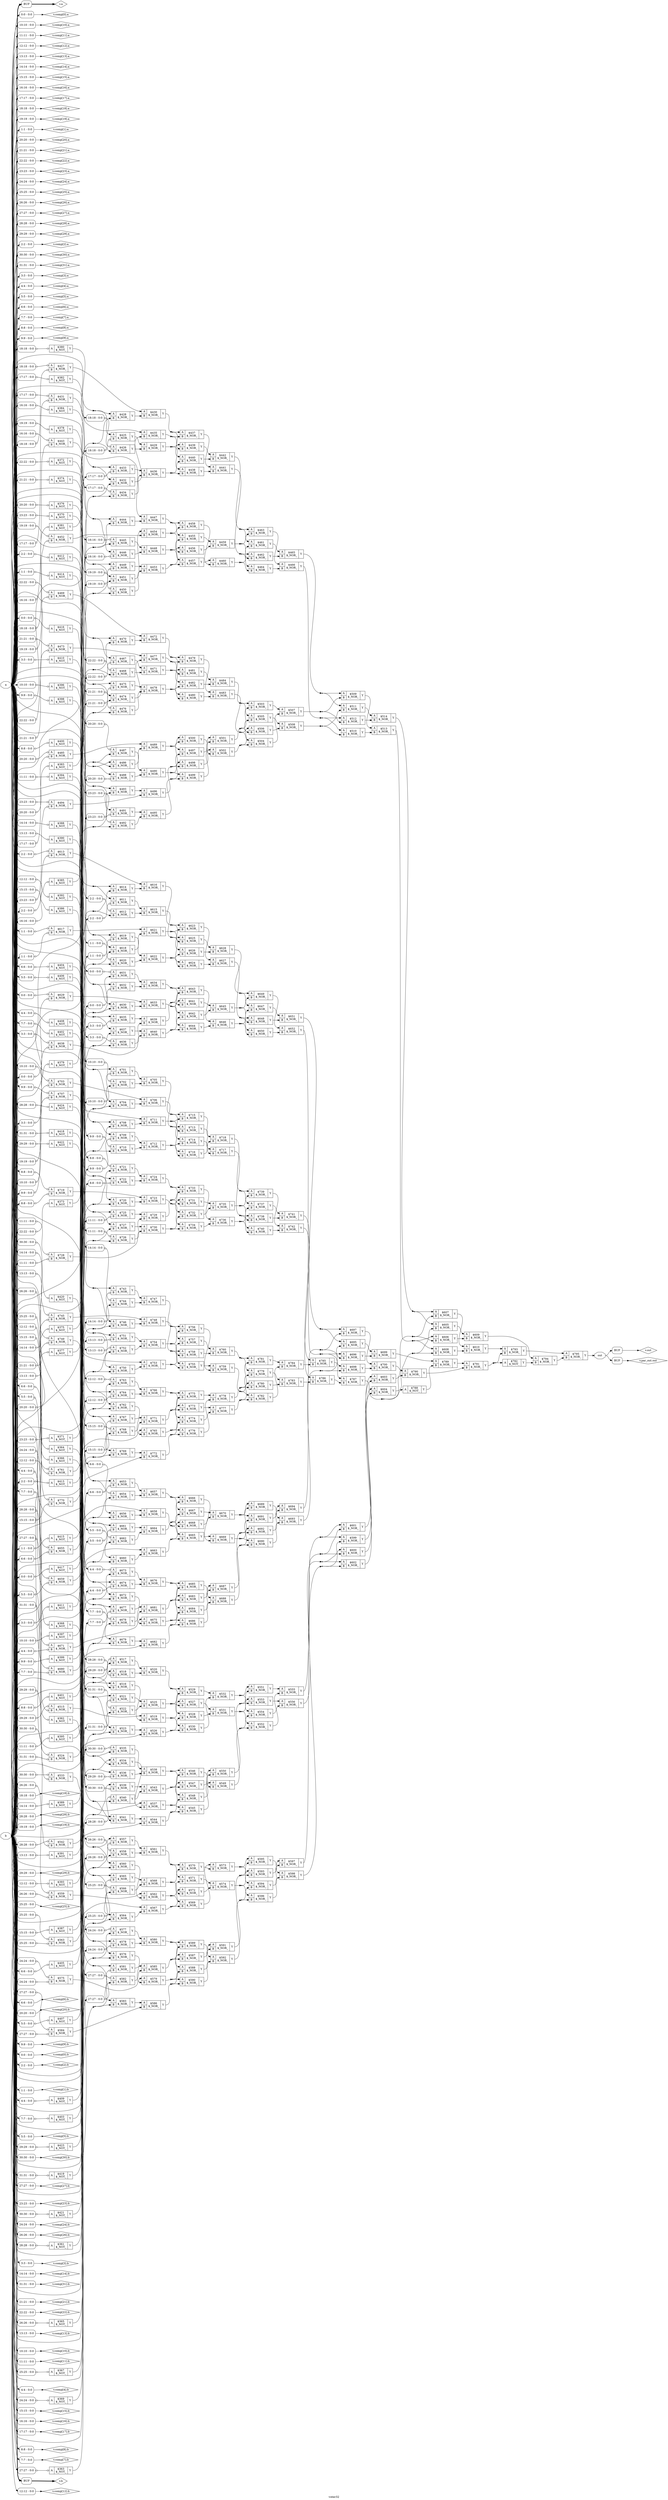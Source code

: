 digraph "voter32" {
label="voter32";
rankdir="LR";
remincross=true;
n435 [ shape=octagon, label="a", color="black", fontcolor="black" ];
n436 [ shape=octagon, label="b", color="black", fontcolor="black" ];
n437 [ shape=octagon, label="out", color="black", fontcolor="black" ];
n438 [ shape=diamond, label="v.a", color="black", fontcolor="black" ];
n439 [ shape=diamond, label="v.b", color="black", fontcolor="black" ];
n440 [ shape=diamond, label="v.comp[0].a", color="black", fontcolor="black" ];
n441 [ shape=diamond, label="v.comp[0].b", color="black", fontcolor="black" ];
n442 [ shape=diamond, label="v.comp[10].a", color="black", fontcolor="black" ];
n443 [ shape=diamond, label="v.comp[10].b", color="black", fontcolor="black" ];
n444 [ shape=diamond, label="v.comp[11].a", color="black", fontcolor="black" ];
n445 [ shape=diamond, label="v.comp[11].b", color="black", fontcolor="black" ];
n446 [ shape=diamond, label="v.comp[12].a", color="black", fontcolor="black" ];
n447 [ shape=diamond, label="v.comp[12].b", color="black", fontcolor="black" ];
n448 [ shape=diamond, label="v.comp[13].a", color="black", fontcolor="black" ];
n449 [ shape=diamond, label="v.comp[13].b", color="black", fontcolor="black" ];
n450 [ shape=diamond, label="v.comp[14].a", color="black", fontcolor="black" ];
n451 [ shape=diamond, label="v.comp[14].b", color="black", fontcolor="black" ];
n452 [ shape=diamond, label="v.comp[15].a", color="black", fontcolor="black" ];
n453 [ shape=diamond, label="v.comp[15].b", color="black", fontcolor="black" ];
n454 [ shape=diamond, label="v.comp[16].a", color="black", fontcolor="black" ];
n455 [ shape=diamond, label="v.comp[16].b", color="black", fontcolor="black" ];
n456 [ shape=diamond, label="v.comp[17].a", color="black", fontcolor="black" ];
n457 [ shape=diamond, label="v.comp[17].b", color="black", fontcolor="black" ];
n458 [ shape=diamond, label="v.comp[18].a", color="black", fontcolor="black" ];
n459 [ shape=diamond, label="v.comp[18].b", color="black", fontcolor="black" ];
n460 [ shape=diamond, label="v.comp[19].a", color="black", fontcolor="black" ];
n461 [ shape=diamond, label="v.comp[19].b", color="black", fontcolor="black" ];
n462 [ shape=diamond, label="v.comp[1].a", color="black", fontcolor="black" ];
n463 [ shape=diamond, label="v.comp[1].b", color="black", fontcolor="black" ];
n464 [ shape=diamond, label="v.comp[20].a", color="black", fontcolor="black" ];
n465 [ shape=diamond, label="v.comp[20].b", color="black", fontcolor="black" ];
n466 [ shape=diamond, label="v.comp[21].a", color="black", fontcolor="black" ];
n467 [ shape=diamond, label="v.comp[21].b", color="black", fontcolor="black" ];
n468 [ shape=diamond, label="v.comp[22].a", color="black", fontcolor="black" ];
n469 [ shape=diamond, label="v.comp[22].b", color="black", fontcolor="black" ];
n470 [ shape=diamond, label="v.comp[23].a", color="black", fontcolor="black" ];
n471 [ shape=diamond, label="v.comp[23].b", color="black", fontcolor="black" ];
n472 [ shape=diamond, label="v.comp[24].a", color="black", fontcolor="black" ];
n473 [ shape=diamond, label="v.comp[24].b", color="black", fontcolor="black" ];
n474 [ shape=diamond, label="v.comp[25].a", color="black", fontcolor="black" ];
n475 [ shape=diamond, label="v.comp[25].b", color="black", fontcolor="black" ];
n476 [ shape=diamond, label="v.comp[26].a", color="black", fontcolor="black" ];
n477 [ shape=diamond, label="v.comp[26].b", color="black", fontcolor="black" ];
n478 [ shape=diamond, label="v.comp[27].a", color="black", fontcolor="black" ];
n479 [ shape=diamond, label="v.comp[27].b", color="black", fontcolor="black" ];
n480 [ shape=diamond, label="v.comp[28].a", color="black", fontcolor="black" ];
n481 [ shape=diamond, label="v.comp[28].b", color="black", fontcolor="black" ];
n482 [ shape=diamond, label="v.comp[29].a", color="black", fontcolor="black" ];
n483 [ shape=diamond, label="v.comp[29].b", color="black", fontcolor="black" ];
n484 [ shape=diamond, label="v.comp[2].a", color="black", fontcolor="black" ];
n485 [ shape=diamond, label="v.comp[2].b", color="black", fontcolor="black" ];
n486 [ shape=diamond, label="v.comp[30].a", color="black", fontcolor="black" ];
n487 [ shape=diamond, label="v.comp[30].b", color="black", fontcolor="black" ];
n488 [ shape=diamond, label="v.comp[31].a", color="black", fontcolor="black" ];
n489 [ shape=diamond, label="v.comp[31].b", color="black", fontcolor="black" ];
n490 [ shape=diamond, label="v.comp[3].a", color="black", fontcolor="black" ];
n491 [ shape=diamond, label="v.comp[3].b", color="black", fontcolor="black" ];
n492 [ shape=diamond, label="v.comp[4].a", color="black", fontcolor="black" ];
n493 [ shape=diamond, label="v.comp[4].b", color="black", fontcolor="black" ];
n494 [ shape=diamond, label="v.comp[5].a", color="black", fontcolor="black" ];
n495 [ shape=diamond, label="v.comp[5].b", color="black", fontcolor="black" ];
n496 [ shape=diamond, label="v.comp[6].a", color="black", fontcolor="black" ];
n497 [ shape=diamond, label="v.comp[6].b", color="black", fontcolor="black" ];
n498 [ shape=diamond, label="v.comp[7].a", color="black", fontcolor="black" ];
n499 [ shape=diamond, label="v.comp[7].b", color="black", fontcolor="black" ];
n500 [ shape=diamond, label="v.comp[8].a", color="black", fontcolor="black" ];
n501 [ shape=diamond, label="v.comp[8].b", color="black", fontcolor="black" ];
n502 [ shape=diamond, label="v.comp[9].a", color="black", fontcolor="black" ];
n503 [ shape=diamond, label="v.comp[9].b", color="black", fontcolor="black" ];
n504 [ shape=diamond, label="v.out", color="black", fontcolor="black" ];
n505 [ shape=diamond, label="v.par_out.out", color="black", fontcolor="black" ];
c508 [ shape=record, label="{{<p506> A}|$361\n$_NOT_|{<p507> Y}}" ];
x0 [ shape=record, style=rounded, label="<s0> 28:28 - 0:0 " ];
x0:e -> c508:p506:w [arrowhead=odiamond, arrowtail=odiamond, dir=both, color="black", label=""];
c509 [ shape=record, label="{{<p506> A}|$362\n$_NOT_|{<p507> Y}}" ];
x1 [ shape=record, style=rounded, label="<s0> 27:27 - 0:0 " ];
x1:e -> c509:p506:w [arrowhead=odiamond, arrowtail=odiamond, dir=both, color="black", label=""];
c510 [ shape=record, label="{{<p506> A}|$363\n$_NOT_|{<p507> Y}}" ];
x2 [ shape=record, style=rounded, label="<s0> 27:27 - 0:0 " ];
x2:e -> c510:p506:w [arrowhead=odiamond, arrowtail=odiamond, dir=both, color="black", label=""];
c511 [ shape=record, label="{{<p506> A}|$364\n$_NOT_|{<p507> Y}}" ];
x3 [ shape=record, style=rounded, label="<s0> 26:26 - 0:0 " ];
x3:e -> c511:p506:w [arrowhead=odiamond, arrowtail=odiamond, dir=both, color="black", label=""];
c512 [ shape=record, label="{{<p506> A}|$365\n$_NOT_|{<p507> Y}}" ];
x4 [ shape=record, style=rounded, label="<s0> 26:26 - 0:0 " ];
x4:e -> c512:p506:w [arrowhead=odiamond, arrowtail=odiamond, dir=both, color="black", label=""];
c513 [ shape=record, label="{{<p506> A}|$366\n$_NOT_|{<p507> Y}}" ];
x5 [ shape=record, style=rounded, label="<s0> 25:25 - 0:0 " ];
x5:e -> c513:p506:w [arrowhead=odiamond, arrowtail=odiamond, dir=both, color="black", label=""];
c514 [ shape=record, label="{{<p506> A}|$367\n$_NOT_|{<p507> Y}}" ];
x6 [ shape=record, style=rounded, label="<s0> 25:25 - 0:0 " ];
x6:e -> c514:p506:w [arrowhead=odiamond, arrowtail=odiamond, dir=both, color="black", label=""];
c515 [ shape=record, label="{{<p506> A}|$368\n$_NOT_|{<p507> Y}}" ];
x7 [ shape=record, style=rounded, label="<s0> 24:24 - 0:0 " ];
x7:e -> c515:p506:w [arrowhead=odiamond, arrowtail=odiamond, dir=both, color="black", label=""];
c516 [ shape=record, label="{{<p506> A}|$369\n$_NOT_|{<p507> Y}}" ];
x8 [ shape=record, style=rounded, label="<s0> 24:24 - 0:0 " ];
x8:e -> c516:p506:w [arrowhead=odiamond, arrowtail=odiamond, dir=both, color="black", label=""];
c517 [ shape=record, label="{{<p506> A}|$370\n$_NOT_|{<p507> Y}}" ];
x9 [ shape=record, style=rounded, label="<s0> 23:23 - 0:0 " ];
x9:e -> c517:p506:w [arrowhead=odiamond, arrowtail=odiamond, dir=both, color="black", label=""];
c518 [ shape=record, label="{{<p506> A}|$371\n$_NOT_|{<p507> Y}}" ];
x10 [ shape=record, style=rounded, label="<s0> 23:23 - 0:0 " ];
x10:e -> c518:p506:w [arrowhead=odiamond, arrowtail=odiamond, dir=both, color="black", label=""];
c519 [ shape=record, label="{{<p506> A}|$372\n$_NOT_|{<p507> Y}}" ];
x11 [ shape=record, style=rounded, label="<s0> 22:22 - 0:0 " ];
x11:e -> c519:p506:w [arrowhead=odiamond, arrowtail=odiamond, dir=both, color="black", label=""];
c520 [ shape=record, label="{{<p506> A}|$373\n$_NOT_|{<p507> Y}}" ];
x12 [ shape=record, style=rounded, label="<s0> 22:22 - 0:0 " ];
x12:e -> c520:p506:w [arrowhead=odiamond, arrowtail=odiamond, dir=both, color="black", label=""];
c521 [ shape=record, label="{{<p506> A}|$374\n$_NOT_|{<p507> Y}}" ];
x13 [ shape=record, style=rounded, label="<s0> 21:21 - 0:0 " ];
x13:e -> c521:p506:w [arrowhead=odiamond, arrowtail=odiamond, dir=both, color="black", label=""];
c522 [ shape=record, label="{{<p506> A}|$375\n$_NOT_|{<p507> Y}}" ];
x14 [ shape=record, style=rounded, label="<s0> 21:21 - 0:0 " ];
x14:e -> c522:p506:w [arrowhead=odiamond, arrowtail=odiamond, dir=both, color="black", label=""];
c523 [ shape=record, label="{{<p506> A}|$376\n$_NOT_|{<p507> Y}}" ];
x15 [ shape=record, style=rounded, label="<s0> 20:20 - 0:0 " ];
x15:e -> c523:p506:w [arrowhead=odiamond, arrowtail=odiamond, dir=both, color="black", label=""];
c524 [ shape=record, label="{{<p506> A}|$377\n$_NOT_|{<p507> Y}}" ];
x16 [ shape=record, style=rounded, label="<s0> 20:20 - 0:0 " ];
x16:e -> c524:p506:w [arrowhead=odiamond, arrowtail=odiamond, dir=both, color="black", label=""];
c525 [ shape=record, label="{{<p506> A}|$378\n$_NOT_|{<p507> Y}}" ];
x17 [ shape=record, style=rounded, label="<s0> 19:19 - 0:0 " ];
x17:e -> c525:p506:w [arrowhead=odiamond, arrowtail=odiamond, dir=both, color="black", label=""];
c526 [ shape=record, label="{{<p506> A}|$379\n$_NOT_|{<p507> Y}}" ];
x18 [ shape=record, style=rounded, label="<s0> 19:19 - 0:0 " ];
x18:e -> c526:p506:w [arrowhead=odiamond, arrowtail=odiamond, dir=both, color="black", label=""];
c527 [ shape=record, label="{{<p506> A}|$380\n$_NOT_|{<p507> Y}}" ];
x19 [ shape=record, style=rounded, label="<s0> 18:18 - 0:0 " ];
x19:e -> c527:p506:w [arrowhead=odiamond, arrowtail=odiamond, dir=both, color="black", label=""];
c528 [ shape=record, label="{{<p506> A}|$381\n$_NOT_|{<p507> Y}}" ];
x20 [ shape=record, style=rounded, label="<s0> 18:18 - 0:0 " ];
x20:e -> c528:p506:w [arrowhead=odiamond, arrowtail=odiamond, dir=both, color="black", label=""];
c529 [ shape=record, label="{{<p506> A}|$382\n$_NOT_|{<p507> Y}}" ];
x21 [ shape=record, style=rounded, label="<s0> 17:17 - 0:0 " ];
x21:e -> c529:p506:w [arrowhead=odiamond, arrowtail=odiamond, dir=both, color="black", label=""];
c530 [ shape=record, label="{{<p506> A}|$383\n$_NOT_|{<p507> Y}}" ];
x22 [ shape=record, style=rounded, label="<s0> 17:17 - 0:0 " ];
x22:e -> c530:p506:w [arrowhead=odiamond, arrowtail=odiamond, dir=both, color="black", label=""];
c531 [ shape=record, label="{{<p506> A}|$384\n$_NOT_|{<p507> Y}}" ];
x23 [ shape=record, style=rounded, label="<s0> 16:16 - 0:0 " ];
x23:e -> c531:p506:w [arrowhead=odiamond, arrowtail=odiamond, dir=both, color="black", label=""];
c532 [ shape=record, label="{{<p506> A}|$385\n$_NOT_|{<p507> Y}}" ];
x24 [ shape=record, style=rounded, label="<s0> 16:16 - 0:0 " ];
x24:e -> c532:p506:w [arrowhead=odiamond, arrowtail=odiamond, dir=both, color="black", label=""];
c533 [ shape=record, label="{{<p506> A}|$386\n$_NOT_|{<p507> Y}}" ];
x25 [ shape=record, style=rounded, label="<s0> 15:15 - 0:0 " ];
x25:e -> c533:p506:w [arrowhead=odiamond, arrowtail=odiamond, dir=both, color="black", label=""];
c534 [ shape=record, label="{{<p506> A}|$387\n$_NOT_|{<p507> Y}}" ];
x26 [ shape=record, style=rounded, label="<s0> 15:15 - 0:0 " ];
x26:e -> c534:p506:w [arrowhead=odiamond, arrowtail=odiamond, dir=both, color="black", label=""];
c535 [ shape=record, label="{{<p506> A}|$388\n$_NOT_|{<p507> Y}}" ];
x27 [ shape=record, style=rounded, label="<s0> 14:14 - 0:0 " ];
x27:e -> c535:p506:w [arrowhead=odiamond, arrowtail=odiamond, dir=both, color="black", label=""];
c536 [ shape=record, label="{{<p506> A}|$389\n$_NOT_|{<p507> Y}}" ];
x28 [ shape=record, style=rounded, label="<s0> 14:14 - 0:0 " ];
x28:e -> c536:p506:w [arrowhead=odiamond, arrowtail=odiamond, dir=both, color="black", label=""];
c537 [ shape=record, label="{{<p506> A}|$390\n$_NOT_|{<p507> Y}}" ];
x29 [ shape=record, style=rounded, label="<s0> 13:13 - 0:0 " ];
x29:e -> c537:p506:w [arrowhead=odiamond, arrowtail=odiamond, dir=both, color="black", label=""];
c538 [ shape=record, label="{{<p506> A}|$391\n$_NOT_|{<p507> Y}}" ];
x30 [ shape=record, style=rounded, label="<s0> 13:13 - 0:0 " ];
x30:e -> c538:p506:w [arrowhead=odiamond, arrowtail=odiamond, dir=both, color="black", label=""];
c539 [ shape=record, label="{{<p506> A}|$392\n$_NOT_|{<p507> Y}}" ];
x31 [ shape=record, style=rounded, label="<s0> 12:12 - 0:0 " ];
x31:e -> c539:p506:w [arrowhead=odiamond, arrowtail=odiamond, dir=both, color="black", label=""];
c540 [ shape=record, label="{{<p506> A}|$393\n$_NOT_|{<p507> Y}}" ];
x32 [ shape=record, style=rounded, label="<s0> 12:12 - 0:0 " ];
x32:e -> c540:p506:w [arrowhead=odiamond, arrowtail=odiamond, dir=both, color="black", label=""];
c541 [ shape=record, label="{{<p506> A}|$394\n$_NOT_|{<p507> Y}}" ];
x33 [ shape=record, style=rounded, label="<s0> 11:11 - 0:0 " ];
x33:e -> c541:p506:w [arrowhead=odiamond, arrowtail=odiamond, dir=both, color="black", label=""];
c542 [ shape=record, label="{{<p506> A}|$395\n$_NOT_|{<p507> Y}}" ];
x34 [ shape=record, style=rounded, label="<s0> 11:11 - 0:0 " ];
x34:e -> c542:p506:w [arrowhead=odiamond, arrowtail=odiamond, dir=both, color="black", label=""];
c543 [ shape=record, label="{{<p506> A}|$396\n$_NOT_|{<p507> Y}}" ];
x35 [ shape=record, style=rounded, label="<s0> 10:10 - 0:0 " ];
x35:e -> c543:p506:w [arrowhead=odiamond, arrowtail=odiamond, dir=both, color="black", label=""];
c544 [ shape=record, label="{{<p506> A}|$397\n$_NOT_|{<p507> Y}}" ];
x36 [ shape=record, style=rounded, label="<s0> 10:10 - 0:0 " ];
x36:e -> c544:p506:w [arrowhead=odiamond, arrowtail=odiamond, dir=both, color="black", label=""];
c545 [ shape=record, label="{{<p506> A}|$398\n$_NOT_|{<p507> Y}}" ];
x37 [ shape=record, style=rounded, label="<s0> 9:9 - 0:0 " ];
x37:e -> c545:p506:w [arrowhead=odiamond, arrowtail=odiamond, dir=both, color="black", label=""];
c546 [ shape=record, label="{{<p506> A}|$399\n$_NOT_|{<p507> Y}}" ];
x38 [ shape=record, style=rounded, label="<s0> 9:9 - 0:0 " ];
x38:e -> c546:p506:w [arrowhead=odiamond, arrowtail=odiamond, dir=both, color="black", label=""];
c547 [ shape=record, label="{{<p506> A}|$400\n$_NOT_|{<p507> Y}}" ];
x39 [ shape=record, style=rounded, label="<s0> 8:8 - 0:0 " ];
x39:e -> c547:p506:w [arrowhead=odiamond, arrowtail=odiamond, dir=both, color="black", label=""];
c548 [ shape=record, label="{{<p506> A}|$401\n$_NOT_|{<p507> Y}}" ];
x40 [ shape=record, style=rounded, label="<s0> 8:8 - 0:0 " ];
x40:e -> c548:p506:w [arrowhead=odiamond, arrowtail=odiamond, dir=both, color="black", label=""];
c549 [ shape=record, label="{{<p506> A}|$402\n$_NOT_|{<p507> Y}}" ];
x41 [ shape=record, style=rounded, label="<s0> 7:7 - 0:0 " ];
x41:e -> c549:p506:w [arrowhead=odiamond, arrowtail=odiamond, dir=both, color="black", label=""];
c550 [ shape=record, label="{{<p506> A}|$403\n$_NOT_|{<p507> Y}}" ];
x42 [ shape=record, style=rounded, label="<s0> 7:7 - 0:0 " ];
x42:e -> c550:p506:w [arrowhead=odiamond, arrowtail=odiamond, dir=both, color="black", label=""];
c551 [ shape=record, label="{{<p506> A}|$404\n$_NOT_|{<p507> Y}}" ];
x43 [ shape=record, style=rounded, label="<s0> 6:6 - 0:0 " ];
x43:e -> c551:p506:w [arrowhead=odiamond, arrowtail=odiamond, dir=both, color="black", label=""];
c552 [ shape=record, label="{{<p506> A}|$405\n$_NOT_|{<p507> Y}}" ];
x44 [ shape=record, style=rounded, label="<s0> 6:6 - 0:0 " ];
x44:e -> c552:p506:w [arrowhead=odiamond, arrowtail=odiamond, dir=both, color="black", label=""];
c553 [ shape=record, label="{{<p506> A}|$406\n$_NOT_|{<p507> Y}}" ];
x45 [ shape=record, style=rounded, label="<s0> 5:5 - 0:0 " ];
x45:e -> c553:p506:w [arrowhead=odiamond, arrowtail=odiamond, dir=both, color="black", label=""];
c554 [ shape=record, label="{{<p506> A}|$407\n$_NOT_|{<p507> Y}}" ];
x46 [ shape=record, style=rounded, label="<s0> 5:5 - 0:0 " ];
x46:e -> c554:p506:w [arrowhead=odiamond, arrowtail=odiamond, dir=both, color="black", label=""];
c555 [ shape=record, label="{{<p506> A}|$408\n$_NOT_|{<p507> Y}}" ];
x47 [ shape=record, style=rounded, label="<s0> 4:4 - 0:0 " ];
x47:e -> c555:p506:w [arrowhead=odiamond, arrowtail=odiamond, dir=both, color="black", label=""];
c556 [ shape=record, label="{{<p506> A}|$409\n$_NOT_|{<p507> Y}}" ];
x48 [ shape=record, style=rounded, label="<s0> 4:4 - 0:0 " ];
x48:e -> c556:p506:w [arrowhead=odiamond, arrowtail=odiamond, dir=both, color="black", label=""];
c557 [ shape=record, label="{{<p506> A}|$410\n$_NOT_|{<p507> Y}}" ];
x49 [ shape=record, style=rounded, label="<s0> 3:3 - 0:0 " ];
x49:e -> c557:p506:w [arrowhead=odiamond, arrowtail=odiamond, dir=both, color="black", label=""];
c558 [ shape=record, label="{{<p506> A}|$411\n$_NOT_|{<p507> Y}}" ];
x50 [ shape=record, style=rounded, label="<s0> 3:3 - 0:0 " ];
x50:e -> c558:p506:w [arrowhead=odiamond, arrowtail=odiamond, dir=both, color="black", label=""];
c559 [ shape=record, label="{{<p506> A}|$412\n$_NOT_|{<p507> Y}}" ];
x51 [ shape=record, style=rounded, label="<s0> 2:2 - 0:0 " ];
x51:e -> c559:p506:w [arrowhead=odiamond, arrowtail=odiamond, dir=both, color="black", label=""];
c560 [ shape=record, label="{{<p506> A}|$413\n$_NOT_|{<p507> Y}}" ];
x52 [ shape=record, style=rounded, label="<s0> 2:2 - 0:0 " ];
x52:e -> c560:p506:w [arrowhead=odiamond, arrowtail=odiamond, dir=both, color="black", label=""];
c561 [ shape=record, label="{{<p506> A}|$414\n$_NOT_|{<p507> Y}}" ];
x53 [ shape=record, style=rounded, label="<s0> 1:1 - 0:0 " ];
x53:e -> c561:p506:w [arrowhead=odiamond, arrowtail=odiamond, dir=both, color="black", label=""];
c562 [ shape=record, label="{{<p506> A}|$415\n$_NOT_|{<p507> Y}}" ];
x54 [ shape=record, style=rounded, label="<s0> 1:1 - 0:0 " ];
x54:e -> c562:p506:w [arrowhead=odiamond, arrowtail=odiamond, dir=both, color="black", label=""];
c563 [ shape=record, label="{{<p506> A}|$416\n$_NOT_|{<p507> Y}}" ];
x55 [ shape=record, style=rounded, label="<s0> 0:0 - 0:0 " ];
x55:e -> c563:p506:w [arrowhead=odiamond, arrowtail=odiamond, dir=both, color="black", label=""];
c564 [ shape=record, label="{{<p506> A}|$417\n$_NOT_|{<p507> Y}}" ];
x56 [ shape=record, style=rounded, label="<s0> 0:0 - 0:0 " ];
x56:e -> c564:p506:w [arrowhead=odiamond, arrowtail=odiamond, dir=both, color="black", label=""];
c565 [ shape=record, label="{{<p506> A}|$418\n$_NOT_|{<p507> Y}}" ];
x57 [ shape=record, style=rounded, label="<s0> 31:31 - 0:0 " ];
x57:e -> c565:p506:w [arrowhead=odiamond, arrowtail=odiamond, dir=both, color="black", label=""];
c566 [ shape=record, label="{{<p506> A}|$419\n$_NOT_|{<p507> Y}}" ];
x58 [ shape=record, style=rounded, label="<s0> 31:31 - 0:0 " ];
x58:e -> c566:p506:w [arrowhead=odiamond, arrowtail=odiamond, dir=both, color="black", label=""];
c567 [ shape=record, label="{{<p506> A}|$420\n$_NOT_|{<p507> Y}}" ];
x59 [ shape=record, style=rounded, label="<s0> 30:30 - 0:0 " ];
x59:e -> c567:p506:w [arrowhead=odiamond, arrowtail=odiamond, dir=both, color="black", label=""];
c568 [ shape=record, label="{{<p506> A}|$421\n$_NOT_|{<p507> Y}}" ];
x60 [ shape=record, style=rounded, label="<s0> 30:30 - 0:0 " ];
x60:e -> c568:p506:w [arrowhead=odiamond, arrowtail=odiamond, dir=both, color="black", label=""];
c569 [ shape=record, label="{{<p506> A}|$422\n$_NOT_|{<p507> Y}}" ];
x61 [ shape=record, style=rounded, label="<s0> 29:29 - 0:0 " ];
x61:e -> c569:p506:w [arrowhead=odiamond, arrowtail=odiamond, dir=both, color="black", label=""];
c570 [ shape=record, label="{{<p506> A}|$423\n$_NOT_|{<p507> Y}}" ];
x62 [ shape=record, style=rounded, label="<s0> 29:29 - 0:0 " ];
x62:e -> c570:p506:w [arrowhead=odiamond, arrowtail=odiamond, dir=both, color="black", label=""];
c571 [ shape=record, label="{{<p506> A}|$424\n$_NOT_|{<p507> Y}}" ];
x63 [ shape=record, style=rounded, label="<s0> 28:28 - 0:0 " ];
x63:e -> c571:p506:w [arrowhead=odiamond, arrowtail=odiamond, dir=both, color="black", label=""];
c573 [ shape=record, label="{{<p506> A|<p572> B}|$425\n$_NOR_|{<p507> Y}}" ];
x64 [ shape=record, style=rounded, label="<s0> 18:18 - 0:0 " ];
x64:e -> c573:p572:w [arrowhead=odiamond, arrowtail=odiamond, dir=both, color="black", label=""];
c574 [ shape=record, label="{{<p506> A|<p572> B}|$426\n$_NOR_|{<p507> Y}}" ];
x65 [ shape=record, style=rounded, label="<s0> 18:18 - 0:0 " ];
x65:e -> c574:p506:w [arrowhead=odiamond, arrowtail=odiamond, dir=both, color="black", label=""];
c575 [ shape=record, label="{{<p506> A|<p572> B}|$427\n$_NOR_|{<p507> Y}}" ];
x66 [ shape=record, style=rounded, label="<s0> 18:18 - 0:0 " ];
x66:e -> c575:p506:w [arrowhead=odiamond, arrowtail=odiamond, dir=both, color="black", label=""];
x67 [ shape=record, style=rounded, label="<s0> 18:18 - 0:0 " ];
x67:e -> c575:p572:w [arrowhead=odiamond, arrowtail=odiamond, dir=both, color="black", label=""];
c576 [ shape=record, label="{{<p506> A|<p572> B}|$428\n$_NOR_|{<p507> Y}}" ];
c577 [ shape=record, label="{{<p506> A|<p572> B}|$429\n$_NOR_|{<p507> Y}}" ];
c578 [ shape=record, label="{{<p506> A|<p572> B}|$430\n$_NOR_|{<p507> Y}}" ];
c579 [ shape=record, label="{{<p506> A|<p572> B}|$431\n$_NOR_|{<p507> Y}}" ];
x68 [ shape=record, style=rounded, label="<s0> 17:17 - 0:0 " ];
x68:e -> c579:p506:w [arrowhead=odiamond, arrowtail=odiamond, dir=both, color="black", label=""];
x69 [ shape=record, style=rounded, label="<s0> 17:17 - 0:0 " ];
x69:e -> c579:p572:w [arrowhead=odiamond, arrowtail=odiamond, dir=both, color="black", label=""];
c580 [ shape=record, label="{{<p506> A|<p572> B}|$432\n$_NOR_|{<p507> Y}}" ];
c581 [ shape=record, label="{{<p506> A|<p572> B}|$433\n$_NOR_|{<p507> Y}}" ];
x70 [ shape=record, style=rounded, label="<s0> 17:17 - 0:0 " ];
x70:e -> c581:p572:w [arrowhead=odiamond, arrowtail=odiamond, dir=both, color="black", label=""];
c582 [ shape=record, label="{{<p506> A|<p572> B}|$434\n$_NOR_|{<p507> Y}}" ];
x71 [ shape=record, style=rounded, label="<s0> 17:17 - 0:0 " ];
x71:e -> c582:p506:w [arrowhead=odiamond, arrowtail=odiamond, dir=both, color="black", label=""];
c583 [ shape=record, label="{{<p506> A|<p572> B}|$435\n$_NOR_|{<p507> Y}}" ];
c584 [ shape=record, label="{{<p506> A|<p572> B}|$436\n$_NOR_|{<p507> Y}}" ];
c585 [ shape=record, label="{{<p506> A|<p572> B}|$437\n$_NOR_|{<p507> Y}}" ];
c586 [ shape=record, label="{{<p506> A|<p572> B}|$438\n$_NOR_|{<p507> Y}}" ];
c587 [ shape=record, label="{{<p506> A|<p572> B}|$439\n$_NOR_|{<p507> Y}}" ];
c588 [ shape=record, label="{{<p506> A|<p572> B}|$440\n$_NOR_|{<p507> Y}}" ];
c589 [ shape=record, label="{{<p506> A|<p572> B}|$441\n$_NOR_|{<p507> Y}}" ];
c590 [ shape=record, label="{{<p506> A|<p572> B}|$442\n$_NOR_|{<p507> Y}}" ];
c591 [ shape=record, label="{{<p506> A|<p572> B}|$443\n$_NOR_|{<p507> Y}}" ];
x72 [ shape=record, style=rounded, label="<s0> 16:16 - 0:0 " ];
x72:e -> c591:p506:w [arrowhead=odiamond, arrowtail=odiamond, dir=both, color="black", label=""];
x73 [ shape=record, style=rounded, label="<s0> 16:16 - 0:0 " ];
x73:e -> c591:p572:w [arrowhead=odiamond, arrowtail=odiamond, dir=both, color="black", label=""];
c592 [ shape=record, label="{{<p506> A|<p572> B}|$444\n$_NOR_|{<p507> Y}}" ];
c593 [ shape=record, label="{{<p506> A|<p572> B}|$445\n$_NOR_|{<p507> Y}}" ];
x74 [ shape=record, style=rounded, label="<s0> 16:16 - 0:0 " ];
x74:e -> c593:p506:w [arrowhead=odiamond, arrowtail=odiamond, dir=both, color="black", label=""];
c594 [ shape=record, label="{{<p506> A|<p572> B}|$446\n$_NOR_|{<p507> Y}}" ];
x75 [ shape=record, style=rounded, label="<s0> 16:16 - 0:0 " ];
x75:e -> c594:p572:w [arrowhead=odiamond, arrowtail=odiamond, dir=both, color="black", label=""];
c595 [ shape=record, label="{{<p506> A|<p572> B}|$447\n$_NOR_|{<p507> Y}}" ];
c596 [ shape=record, label="{{<p506> A|<p572> B}|$448\n$_NOR_|{<p507> Y}}" ];
c597 [ shape=record, label="{{<p506> A|<p572> B}|$449\n$_NOR_|{<p507> Y}}" ];
x76 [ shape=record, style=rounded, label="<s0> 19:19 - 0:0 " ];
x76:e -> c597:p572:w [arrowhead=odiamond, arrowtail=odiamond, dir=both, color="black", label=""];
c598 [ shape=record, label="{{<p506> A|<p572> B}|$450\n$_NOR_|{<p507> Y}}" ];
x77 [ shape=record, style=rounded, label="<s0> 19:19 - 0:0 " ];
x77:e -> c598:p506:w [arrowhead=odiamond, arrowtail=odiamond, dir=both, color="black", label=""];
c599 [ shape=record, label="{{<p506> A|<p572> B}|$451\n$_NOR_|{<p507> Y}}" ];
c600 [ shape=record, label="{{<p506> A|<p572> B}|$452\n$_NOR_|{<p507> Y}}" ];
x78 [ shape=record, style=rounded, label="<s0> 19:19 - 0:0 " ];
x78:e -> c600:p506:w [arrowhead=odiamond, arrowtail=odiamond, dir=both, color="black", label=""];
x79 [ shape=record, style=rounded, label="<s0> 19:19 - 0:0 " ];
x79:e -> c600:p572:w [arrowhead=odiamond, arrowtail=odiamond, dir=both, color="black", label=""];
c601 [ shape=record, label="{{<p506> A|<p572> B}|$453\n$_NOR_|{<p507> Y}}" ];
c602 [ shape=record, label="{{<p506> A|<p572> B}|$454\n$_NOR_|{<p507> Y}}" ];
c603 [ shape=record, label="{{<p506> A|<p572> B}|$455\n$_NOR_|{<p507> Y}}" ];
c604 [ shape=record, label="{{<p506> A|<p572> B}|$456\n$_NOR_|{<p507> Y}}" ];
c605 [ shape=record, label="{{<p506> A|<p572> B}|$457\n$_NOR_|{<p507> Y}}" ];
c606 [ shape=record, label="{{<p506> A|<p572> B}|$458\n$_NOR_|{<p507> Y}}" ];
c607 [ shape=record, label="{{<p506> A|<p572> B}|$459\n$_NOR_|{<p507> Y}}" ];
c608 [ shape=record, label="{{<p506> A|<p572> B}|$460\n$_NOR_|{<p507> Y}}" ];
c609 [ shape=record, label="{{<p506> A|<p572> B}|$461\n$_NOR_|{<p507> Y}}" ];
c610 [ shape=record, label="{{<p506> A|<p572> B}|$462\n$_NOR_|{<p507> Y}}" ];
c611 [ shape=record, label="{{<p506> A|<p572> B}|$463\n$_NOR_|{<p507> Y}}" ];
c612 [ shape=record, label="{{<p506> A|<p572> B}|$464\n$_NOR_|{<p507> Y}}" ];
c613 [ shape=record, label="{{<p506> A|<p572> B}|$465\n$_NOR_|{<p507> Y}}" ];
c614 [ shape=record, label="{{<p506> A|<p572> B}|$466\n$_NOR_|{<p507> Y}}" ];
c615 [ shape=record, label="{{<p506> A|<p572> B}|$467\n$_NOR_|{<p507> Y}}" ];
x80 [ shape=record, style=rounded, label="<s0> 22:22 - 0:0 " ];
x80:e -> c615:p572:w [arrowhead=odiamond, arrowtail=odiamond, dir=both, color="black", label=""];
c616 [ shape=record, label="{{<p506> A|<p572> B}|$468\n$_NOR_|{<p507> Y}}" ];
x81 [ shape=record, style=rounded, label="<s0> 22:22 - 0:0 " ];
x81:e -> c616:p506:w [arrowhead=odiamond, arrowtail=odiamond, dir=both, color="black", label=""];
c617 [ shape=record, label="{{<p506> A|<p572> B}|$469\n$_NOR_|{<p507> Y}}" ];
x82 [ shape=record, style=rounded, label="<s0> 22:22 - 0:0 " ];
x82:e -> c617:p506:w [arrowhead=odiamond, arrowtail=odiamond, dir=both, color="black", label=""];
x83 [ shape=record, style=rounded, label="<s0> 22:22 - 0:0 " ];
x83:e -> c617:p572:w [arrowhead=odiamond, arrowtail=odiamond, dir=both, color="black", label=""];
c618 [ shape=record, label="{{<p506> A|<p572> B}|$470\n$_NOR_|{<p507> Y}}" ];
c619 [ shape=record, label="{{<p506> A|<p572> B}|$471\n$_NOR_|{<p507> Y}}" ];
c620 [ shape=record, label="{{<p506> A|<p572> B}|$472\n$_NOR_|{<p507> Y}}" ];
c621 [ shape=record, label="{{<p506> A|<p572> B}|$473\n$_NOR_|{<p507> Y}}" ];
x84 [ shape=record, style=rounded, label="<s0> 21:21 - 0:0 " ];
x84:e -> c621:p506:w [arrowhead=odiamond, arrowtail=odiamond, dir=both, color="black", label=""];
x85 [ shape=record, style=rounded, label="<s0> 21:21 - 0:0 " ];
x85:e -> c621:p572:w [arrowhead=odiamond, arrowtail=odiamond, dir=both, color="black", label=""];
c622 [ shape=record, label="{{<p506> A|<p572> B}|$474\n$_NOR_|{<p507> Y}}" ];
c623 [ shape=record, label="{{<p506> A|<p572> B}|$475\n$_NOR_|{<p507> Y}}" ];
x86 [ shape=record, style=rounded, label="<s0> 21:21 - 0:0 " ];
x86:e -> c623:p572:w [arrowhead=odiamond, arrowtail=odiamond, dir=both, color="black", label=""];
c624 [ shape=record, label="{{<p506> A|<p572> B}|$476\n$_NOR_|{<p507> Y}}" ];
x87 [ shape=record, style=rounded, label="<s0> 21:21 - 0:0 " ];
x87:e -> c624:p506:w [arrowhead=odiamond, arrowtail=odiamond, dir=both, color="black", label=""];
c625 [ shape=record, label="{{<p506> A|<p572> B}|$477\n$_NOR_|{<p507> Y}}" ];
c626 [ shape=record, label="{{<p506> A|<p572> B}|$478\n$_NOR_|{<p507> Y}}" ];
c627 [ shape=record, label="{{<p506> A|<p572> B}|$479\n$_NOR_|{<p507> Y}}" ];
c628 [ shape=record, label="{{<p506> A|<p572> B}|$480\n$_NOR_|{<p507> Y}}" ];
c629 [ shape=record, label="{{<p506> A|<p572> B}|$481\n$_NOR_|{<p507> Y}}" ];
c630 [ shape=record, label="{{<p506> A|<p572> B}|$482\n$_NOR_|{<p507> Y}}" ];
c631 [ shape=record, label="{{<p506> A|<p572> B}|$483\n$_NOR_|{<p507> Y}}" ];
c632 [ shape=record, label="{{<p506> A|<p572> B}|$484\n$_NOR_|{<p507> Y}}" ];
c633 [ shape=record, label="{{<p506> A|<p572> B}|$485\n$_NOR_|{<p507> Y}}" ];
x88 [ shape=record, style=rounded, label="<s0> 20:20 - 0:0 " ];
x88:e -> c633:p506:w [arrowhead=odiamond, arrowtail=odiamond, dir=both, color="black", label=""];
x89 [ shape=record, style=rounded, label="<s0> 20:20 - 0:0 " ];
x89:e -> c633:p572:w [arrowhead=odiamond, arrowtail=odiamond, dir=both, color="black", label=""];
c634 [ shape=record, label="{{<p506> A|<p572> B}|$486\n$_NOR_|{<p507> Y}}" ];
c635 [ shape=record, label="{{<p506> A|<p572> B}|$487\n$_NOR_|{<p507> Y}}" ];
x90 [ shape=record, style=rounded, label="<s0> 20:20 - 0:0 " ];
x90:e -> c635:p506:w [arrowhead=odiamond, arrowtail=odiamond, dir=both, color="black", label=""];
c636 [ shape=record, label="{{<p506> A|<p572> B}|$488\n$_NOR_|{<p507> Y}}" ];
x91 [ shape=record, style=rounded, label="<s0> 20:20 - 0:0 " ];
x91:e -> c636:p572:w [arrowhead=odiamond, arrowtail=odiamond, dir=both, color="black", label=""];
c637 [ shape=record, label="{{<p506> A|<p572> B}|$489\n$_NOR_|{<p507> Y}}" ];
c638 [ shape=record, label="{{<p506> A|<p572> B}|$490\n$_NOR_|{<p507> Y}}" ];
c639 [ shape=record, label="{{<p506> A|<p572> B}|$491\n$_NOR_|{<p507> Y}}" ];
x92 [ shape=record, style=rounded, label="<s0> 23:23 - 0:0 " ];
x92:e -> c639:p572:w [arrowhead=odiamond, arrowtail=odiamond, dir=both, color="black", label=""];
c640 [ shape=record, label="{{<p506> A|<p572> B}|$492\n$_NOR_|{<p507> Y}}" ];
x93 [ shape=record, style=rounded, label="<s0> 23:23 - 0:0 " ];
x93:e -> c640:p506:w [arrowhead=odiamond, arrowtail=odiamond, dir=both, color="black", label=""];
c641 [ shape=record, label="{{<p506> A|<p572> B}|$493\n$_NOR_|{<p507> Y}}" ];
c642 [ shape=record, label="{{<p506> A|<p572> B}|$494\n$_NOR_|{<p507> Y}}" ];
x94 [ shape=record, style=rounded, label="<s0> 23:23 - 0:0 " ];
x94:e -> c642:p506:w [arrowhead=odiamond, arrowtail=odiamond, dir=both, color="black", label=""];
x95 [ shape=record, style=rounded, label="<s0> 23:23 - 0:0 " ];
x95:e -> c642:p572:w [arrowhead=odiamond, arrowtail=odiamond, dir=both, color="black", label=""];
c643 [ shape=record, label="{{<p506> A|<p572> B}|$495\n$_NOR_|{<p507> Y}}" ];
c644 [ shape=record, label="{{<p506> A|<p572> B}|$496\n$_NOR_|{<p507> Y}}" ];
c645 [ shape=record, label="{{<p506> A|<p572> B}|$497\n$_NOR_|{<p507> Y}}" ];
c646 [ shape=record, label="{{<p506> A|<p572> B}|$498\n$_NOR_|{<p507> Y}}" ];
c647 [ shape=record, label="{{<p506> A|<p572> B}|$499\n$_NOR_|{<p507> Y}}" ];
c648 [ shape=record, label="{{<p506> A|<p572> B}|$500\n$_NOR_|{<p507> Y}}" ];
c649 [ shape=record, label="{{<p506> A|<p572> B}|$501\n$_NOR_|{<p507> Y}}" ];
c650 [ shape=record, label="{{<p506> A|<p572> B}|$502\n$_NOR_|{<p507> Y}}" ];
c651 [ shape=record, label="{{<p506> A|<p572> B}|$503\n$_NOR_|{<p507> Y}}" ];
c652 [ shape=record, label="{{<p506> A|<p572> B}|$504\n$_NOR_|{<p507> Y}}" ];
c653 [ shape=record, label="{{<p506> A|<p572> B}|$505\n$_NOR_|{<p507> Y}}" ];
c654 [ shape=record, label="{{<p506> A|<p572> B}|$506\n$_NOR_|{<p507> Y}}" ];
c655 [ shape=record, label="{{<p506> A|<p572> B}|$507\n$_NOR_|{<p507> Y}}" ];
c656 [ shape=record, label="{{<p506> A|<p572> B}|$508\n$_NOR_|{<p507> Y}}" ];
c657 [ shape=record, label="{{<p506> A|<p572> B}|$509\n$_NOR_|{<p507> Y}}" ];
c658 [ shape=record, label="{{<p506> A|<p572> B}|$510\n$_NOR_|{<p507> Y}}" ];
c659 [ shape=record, label="{{<p506> A|<p572> B}|$511\n$_NOR_|{<p507> Y}}" ];
c660 [ shape=record, label="{{<p506> A|<p572> B}|$512\n$_NOR_|{<p507> Y}}" ];
c661 [ shape=record, label="{{<p506> A|<p572> B}|$513\n$_NOR_|{<p507> Y}}" ];
c662 [ shape=record, label="{{<p506> A|<p572> B}|$514\n$_NOR_|{<p507> Y}}" ];
c663 [ shape=record, label="{{<p506> A|<p572> B}|$515\n$_NOR_|{<p507> Y}}" ];
x96 [ shape=record, style=rounded, label="<s0> 29:29 - 0:0 " ];
x96:e -> c663:p506:w [arrowhead=odiamond, arrowtail=odiamond, dir=both, color="black", label=""];
x97 [ shape=record, style=rounded, label="<s0> 28:28 - 0:0 " ];
x97:e -> c663:p572:w [arrowhead=odiamond, arrowtail=odiamond, dir=both, color="black", label=""];
c664 [ shape=record, label="{{<p506> A|<p572> B}|$516\n$_NOR_|{<p507> Y}}" ];
c665 [ shape=record, label="{{<p506> A|<p572> B}|$517\n$_NOR_|{<p507> Y}}" ];
x98 [ shape=record, style=rounded, label="<s0> 29:29 - 0:0 " ];
x98:e -> c665:p506:w [arrowhead=odiamond, arrowtail=odiamond, dir=both, color="black", label=""];
c666 [ shape=record, label="{{<p506> A|<p572> B}|$518\n$_NOR_|{<p507> Y}}" ];
x99 [ shape=record, style=rounded, label="<s0> 28:28 - 0:0 " ];
x99:e -> c666:p572:w [arrowhead=odiamond, arrowtail=odiamond, dir=both, color="black", label=""];
c667 [ shape=record, label="{{<p506> A|<p572> B}|$519\n$_NOR_|{<p507> Y}}" ];
c668 [ shape=record, label="{{<p506> A|<p572> B}|$520\n$_NOR_|{<p507> Y}}" ];
c669 [ shape=record, label="{{<p506> A|<p572> B}|$521\n$_NOR_|{<p507> Y}}" ];
x100 [ shape=record, style=rounded, label="<s0> 31:31 - 0:0 " ];
x100:e -> c669:p572:w [arrowhead=odiamond, arrowtail=odiamond, dir=both, color="black", label=""];
c670 [ shape=record, label="{{<p506> A|<p572> B}|$522\n$_NOR_|{<p507> Y}}" ];
x101 [ shape=record, style=rounded, label="<s0> 31:31 - 0:0 " ];
x101:e -> c670:p506:w [arrowhead=odiamond, arrowtail=odiamond, dir=both, color="black", label=""];
c671 [ shape=record, label="{{<p506> A|<p572> B}|$523\n$_NOR_|{<p507> Y}}" ];
c672 [ shape=record, label="{{<p506> A|<p572> B}|$524\n$_NOR_|{<p507> Y}}" ];
x102 [ shape=record, style=rounded, label="<s0> 31:31 - 0:0 " ];
x102:e -> c672:p506:w [arrowhead=odiamond, arrowtail=odiamond, dir=both, color="black", label=""];
x103 [ shape=record, style=rounded, label="<s0> 31:31 - 0:0 " ];
x103:e -> c672:p572:w [arrowhead=odiamond, arrowtail=odiamond, dir=both, color="black", label=""];
c673 [ shape=record, label="{{<p506> A|<p572> B}|$525\n$_NOR_|{<p507> Y}}" ];
c674 [ shape=record, label="{{<p506> A|<p572> B}|$526\n$_NOR_|{<p507> Y}}" ];
c675 [ shape=record, label="{{<p506> A|<p572> B}|$527\n$_NOR_|{<p507> Y}}" ];
c676 [ shape=record, label="{{<p506> A|<p572> B}|$528\n$_NOR_|{<p507> Y}}" ];
c677 [ shape=record, label="{{<p506> A|<p572> B}|$529\n$_NOR_|{<p507> Y}}" ];
c678 [ shape=record, label="{{<p506> A|<p572> B}|$530\n$_NOR_|{<p507> Y}}" ];
c679 [ shape=record, label="{{<p506> A|<p572> B}|$531\n$_NOR_|{<p507> Y}}" ];
c680 [ shape=record, label="{{<p506> A|<p572> B}|$532\n$_NOR_|{<p507> Y}}" ];
c681 [ shape=record, label="{{<p506> A|<p572> B}|$533\n$_NOR_|{<p507> Y}}" ];
x104 [ shape=record, style=rounded, label="<s0> 30:30 - 0:0 " ];
x104:e -> c681:p506:w [arrowhead=odiamond, arrowtail=odiamond, dir=both, color="black", label=""];
x105 [ shape=record, style=rounded, label="<s0> 29:29 - 0:0 " ];
x105:e -> c681:p572:w [arrowhead=odiamond, arrowtail=odiamond, dir=both, color="black", label=""];
c682 [ shape=record, label="{{<p506> A|<p572> B}|$534\n$_NOR_|{<p507> Y}}" ];
c683 [ shape=record, label="{{<p506> A|<p572> B}|$535\n$_NOR_|{<p507> Y}}" ];
x106 [ shape=record, style=rounded, label="<s0> 30:30 - 0:0 " ];
x106:e -> c683:p506:w [arrowhead=odiamond, arrowtail=odiamond, dir=both, color="black", label=""];
c684 [ shape=record, label="{{<p506> A|<p572> B}|$536\n$_NOR_|{<p507> Y}}" ];
x107 [ shape=record, style=rounded, label="<s0> 29:29 - 0:0 " ];
x107:e -> c684:p572:w [arrowhead=odiamond, arrowtail=odiamond, dir=both, color="black", label=""];
c685 [ shape=record, label="{{<p506> A|<p572> B}|$537\n$_NOR_|{<p507> Y}}" ];
c686 [ shape=record, label="{{<p506> A|<p572> B}|$538\n$_NOR_|{<p507> Y}}" ];
c687 [ shape=record, label="{{<p506> A|<p572> B}|$539\n$_NOR_|{<p507> Y}}" ];
x108 [ shape=record, style=rounded, label="<s0> 30:30 - 0:0 " ];
x108:e -> c687:p572:w [arrowhead=odiamond, arrowtail=odiamond, dir=both, color="black", label=""];
c688 [ shape=record, label="{{<p506> A|<p572> B}|$540\n$_NOR_|{<p507> Y}}" ];
x109 [ shape=record, style=rounded, label="<s0> 28:28 - 0:0 " ];
x109:e -> c688:p506:w [arrowhead=odiamond, arrowtail=odiamond, dir=both, color="black", label=""];
c689 [ shape=record, label="{{<p506> A|<p572> B}|$541\n$_NOR_|{<p507> Y}}" ];
c690 [ shape=record, label="{{<p506> A|<p572> B}|$542\n$_NOR_|{<p507> Y}}" ];
x110 [ shape=record, style=rounded, label="<s0> 28:28 - 0:0 " ];
x110:e -> c690:p506:w [arrowhead=odiamond, arrowtail=odiamond, dir=both, color="black", label=""];
x111 [ shape=record, style=rounded, label="<s0> 30:30 - 0:0 " ];
x111:e -> c690:p572:w [arrowhead=odiamond, arrowtail=odiamond, dir=both, color="black", label=""];
c691 [ shape=record, label="{{<p506> A|<p572> B}|$543\n$_NOR_|{<p507> Y}}" ];
c692 [ shape=record, label="{{<p506> A|<p572> B}|$544\n$_NOR_|{<p507> Y}}" ];
c693 [ shape=record, label="{{<p506> A|<p572> B}|$545\n$_NOR_|{<p507> Y}}" ];
c694 [ shape=record, label="{{<p506> A|<p572> B}|$546\n$_NOR_|{<p507> Y}}" ];
c695 [ shape=record, label="{{<p506> A|<p572> B}|$547\n$_NOR_|{<p507> Y}}" ];
c696 [ shape=record, label="{{<p506> A|<p572> B}|$548\n$_NOR_|{<p507> Y}}" ];
c697 [ shape=record, label="{{<p506> A|<p572> B}|$549\n$_NOR_|{<p507> Y}}" ];
c698 [ shape=record, label="{{<p506> A|<p572> B}|$550\n$_NOR_|{<p507> Y}}" ];
c699 [ shape=record, label="{{<p506> A|<p572> B}|$551\n$_NOR_|{<p507> Y}}" ];
c700 [ shape=record, label="{{<p506> A|<p572> B}|$552\n$_NOR_|{<p507> Y}}" ];
c701 [ shape=record, label="{{<p506> A|<p572> B}|$553\n$_NOR_|{<p507> Y}}" ];
c702 [ shape=record, label="{{<p506> A|<p572> B}|$554\n$_NOR_|{<p507> Y}}" ];
c703 [ shape=record, label="{{<p506> A|<p572> B}|$555\n$_NOR_|{<p507> Y}}" ];
c704 [ shape=record, label="{{<p506> A|<p572> B}|$556\n$_NOR_|{<p507> Y}}" ];
c705 [ shape=record, label="{{<p506> A|<p572> B}|$557\n$_NOR_|{<p507> Y}}" ];
x112 [ shape=record, style=rounded, label="<s0> 26:26 - 0:0 " ];
x112:e -> c705:p572:w [arrowhead=odiamond, arrowtail=odiamond, dir=both, color="black", label=""];
c706 [ shape=record, label="{{<p506> A|<p572> B}|$558\n$_NOR_|{<p507> Y}}" ];
x113 [ shape=record, style=rounded, label="<s0> 26:26 - 0:0 " ];
x113:e -> c706:p506:w [arrowhead=odiamond, arrowtail=odiamond, dir=both, color="black", label=""];
c707 [ shape=record, label="{{<p506> A|<p572> B}|$559\n$_NOR_|{<p507> Y}}" ];
x114 [ shape=record, style=rounded, label="<s0> 26:26 - 0:0 " ];
x114:e -> c707:p506:w [arrowhead=odiamond, arrowtail=odiamond, dir=both, color="black", label=""];
x115 [ shape=record, style=rounded, label="<s0> 26:26 - 0:0 " ];
x115:e -> c707:p572:w [arrowhead=odiamond, arrowtail=odiamond, dir=both, color="black", label=""];
c708 [ shape=record, label="{{<p506> A|<p572> B}|$560\n$_NOR_|{<p507> Y}}" ];
c709 [ shape=record, label="{{<p506> A|<p572> B}|$561\n$_NOR_|{<p507> Y}}" ];
c710 [ shape=record, label="{{<p506> A|<p572> B}|$562\n$_NOR_|{<p507> Y}}" ];
c711 [ shape=record, label="{{<p506> A|<p572> B}|$563\n$_NOR_|{<p507> Y}}" ];
x116 [ shape=record, style=rounded, label="<s0> 25:25 - 0:0 " ];
x116:e -> c711:p506:w [arrowhead=odiamond, arrowtail=odiamond, dir=both, color="black", label=""];
x117 [ shape=record, style=rounded, label="<s0> 25:25 - 0:0 " ];
x117:e -> c711:p572:w [arrowhead=odiamond, arrowtail=odiamond, dir=both, color="black", label=""];
c712 [ shape=record, label="{{<p506> A|<p572> B}|$564\n$_NOR_|{<p507> Y}}" ];
c713 [ shape=record, label="{{<p506> A|<p572> B}|$565\n$_NOR_|{<p507> Y}}" ];
x118 [ shape=record, style=rounded, label="<s0> 25:25 - 0:0 " ];
x118:e -> c713:p572:w [arrowhead=odiamond, arrowtail=odiamond, dir=both, color="black", label=""];
c714 [ shape=record, label="{{<p506> A|<p572> B}|$566\n$_NOR_|{<p507> Y}}" ];
x119 [ shape=record, style=rounded, label="<s0> 25:25 - 0:0 " ];
x119:e -> c714:p506:w [arrowhead=odiamond, arrowtail=odiamond, dir=both, color="black", label=""];
c715 [ shape=record, label="{{<p506> A|<p572> B}|$567\n$_NOR_|{<p507> Y}}" ];
c716 [ shape=record, label="{{<p506> A|<p572> B}|$568\n$_NOR_|{<p507> Y}}" ];
c717 [ shape=record, label="{{<p506> A|<p572> B}|$569\n$_NOR_|{<p507> Y}}" ];
c718 [ shape=record, label="{{<p506> A|<p572> B}|$570\n$_NOR_|{<p507> Y}}" ];
c719 [ shape=record, label="{{<p506> A|<p572> B}|$571\n$_NOR_|{<p507> Y}}" ];
c720 [ shape=record, label="{{<p506> A|<p572> B}|$572\n$_NOR_|{<p507> Y}}" ];
c721 [ shape=record, label="{{<p506> A|<p572> B}|$573\n$_NOR_|{<p507> Y}}" ];
c722 [ shape=record, label="{{<p506> A|<p572> B}|$574\n$_NOR_|{<p507> Y}}" ];
c723 [ shape=record, label="{{<p506> A|<p572> B}|$575\n$_NOR_|{<p507> Y}}" ];
x120 [ shape=record, style=rounded, label="<s0> 24:24 - 0:0 " ];
x120:e -> c723:p506:w [arrowhead=odiamond, arrowtail=odiamond, dir=both, color="black", label=""];
x121 [ shape=record, style=rounded, label="<s0> 24:24 - 0:0 " ];
x121:e -> c723:p572:w [arrowhead=odiamond, arrowtail=odiamond, dir=both, color="black", label=""];
c724 [ shape=record, label="{{<p506> A|<p572> B}|$576\n$_NOR_|{<p507> Y}}" ];
c725 [ shape=record, label="{{<p506> A|<p572> B}|$577\n$_NOR_|{<p507> Y}}" ];
x122 [ shape=record, style=rounded, label="<s0> 24:24 - 0:0 " ];
x122:e -> c725:p506:w [arrowhead=odiamond, arrowtail=odiamond, dir=both, color="black", label=""];
c726 [ shape=record, label="{{<p506> A|<p572> B}|$578\n$_NOR_|{<p507> Y}}" ];
x123 [ shape=record, style=rounded, label="<s0> 24:24 - 0:0 " ];
x123:e -> c726:p572:w [arrowhead=odiamond, arrowtail=odiamond, dir=both, color="black", label=""];
c727 [ shape=record, label="{{<p506> A|<p572> B}|$579\n$_NOR_|{<p507> Y}}" ];
c728 [ shape=record, label="{{<p506> A|<p572> B}|$580\n$_NOR_|{<p507> Y}}" ];
c729 [ shape=record, label="{{<p506> A|<p572> B}|$581\n$_NOR_|{<p507> Y}}" ];
x124 [ shape=record, style=rounded, label="<s0> 27:27 - 0:0 " ];
x124:e -> c729:p572:w [arrowhead=odiamond, arrowtail=odiamond, dir=both, color="black", label=""];
c730 [ shape=record, label="{{<p506> A|<p572> B}|$582\n$_NOR_|{<p507> Y}}" ];
x125 [ shape=record, style=rounded, label="<s0> 27:27 - 0:0 " ];
x125:e -> c730:p506:w [arrowhead=odiamond, arrowtail=odiamond, dir=both, color="black", label=""];
c731 [ shape=record, label="{{<p506> A|<p572> B}|$583\n$_NOR_|{<p507> Y}}" ];
c732 [ shape=record, label="{{<p506> A|<p572> B}|$584\n$_NOR_|{<p507> Y}}" ];
x126 [ shape=record, style=rounded, label="<s0> 27:27 - 0:0 " ];
x126:e -> c732:p506:w [arrowhead=odiamond, arrowtail=odiamond, dir=both, color="black", label=""];
x127 [ shape=record, style=rounded, label="<s0> 27:27 - 0:0 " ];
x127:e -> c732:p572:w [arrowhead=odiamond, arrowtail=odiamond, dir=both, color="black", label=""];
c733 [ shape=record, label="{{<p506> A|<p572> B}|$585\n$_NOR_|{<p507> Y}}" ];
c734 [ shape=record, label="{{<p506> A|<p572> B}|$586\n$_NOR_|{<p507> Y}}" ];
c735 [ shape=record, label="{{<p506> A|<p572> B}|$587\n$_NOR_|{<p507> Y}}" ];
c736 [ shape=record, label="{{<p506> A|<p572> B}|$588\n$_NOR_|{<p507> Y}}" ];
c737 [ shape=record, label="{{<p506> A|<p572> B}|$589\n$_NOR_|{<p507> Y}}" ];
c738 [ shape=record, label="{{<p506> A|<p572> B}|$590\n$_NOR_|{<p507> Y}}" ];
c739 [ shape=record, label="{{<p506> A|<p572> B}|$591\n$_NOR_|{<p507> Y}}" ];
c740 [ shape=record, label="{{<p506> A|<p572> B}|$592\n$_NOR_|{<p507> Y}}" ];
c741 [ shape=record, label="{{<p506> A|<p572> B}|$593\n$_NOR_|{<p507> Y}}" ];
c742 [ shape=record, label="{{<p506> A|<p572> B}|$594\n$_NOR_|{<p507> Y}}" ];
c743 [ shape=record, label="{{<p506> A|<p572> B}|$595\n$_NOR_|{<p507> Y}}" ];
c744 [ shape=record, label="{{<p506> A|<p572> B}|$596\n$_NOR_|{<p507> Y}}" ];
c745 [ shape=record, label="{{<p506> A|<p572> B}|$597\n$_NOR_|{<p507> Y}}" ];
c746 [ shape=record, label="{{<p506> A|<p572> B}|$598\n$_NOR_|{<p507> Y}}" ];
c747 [ shape=record, label="{{<p506> A|<p572> B}|$599\n$_NOR_|{<p507> Y}}" ];
c748 [ shape=record, label="{{<p506> A|<p572> B}|$600\n$_NOR_|{<p507> Y}}" ];
c749 [ shape=record, label="{{<p506> A|<p572> B}|$601\n$_NOR_|{<p507> Y}}" ];
c750 [ shape=record, label="{{<p506> A|<p572> B}|$602\n$_NOR_|{<p507> Y}}" ];
c751 [ shape=record, label="{{<p506> A|<p572> B}|$603\n$_NOR_|{<p507> Y}}" ];
c752 [ shape=record, label="{{<p506> A|<p572> B}|$604\n$_NOR_|{<p507> Y}}" ];
c753 [ shape=record, label="{{<p506> A|<p572> B}|$605\n$_NOR_|{<p507> Y}}" ];
c754 [ shape=record, label="{{<p506> A|<p572> B}|$606\n$_NOR_|{<p507> Y}}" ];
c755 [ shape=record, label="{{<p506> A|<p572> B}|$607\n$_NOR_|{<p507> Y}}" ];
c756 [ shape=record, label="{{<p506> A|<p572> B}|$608\n$_NOR_|{<p507> Y}}" ];
c757 [ shape=record, label="{{<p506> A|<p572> B}|$609\n$_NOR_|{<p507> Y}}" ];
c758 [ shape=record, label="{{<p506> A|<p572> B}|$610\n$_NOR_|{<p507> Y}}" ];
c759 [ shape=record, label="{{<p506> A|<p572> B}|$611\n$_NOR_|{<p507> Y}}" ];
x128 [ shape=record, style=rounded, label="<s0> 2:2 - 0:0 " ];
x128:e -> c759:p572:w [arrowhead=odiamond, arrowtail=odiamond, dir=both, color="black", label=""];
c760 [ shape=record, label="{{<p506> A|<p572> B}|$612\n$_NOR_|{<p507> Y}}" ];
x129 [ shape=record, style=rounded, label="<s0> 2:2 - 0:0 " ];
x129:e -> c760:p506:w [arrowhead=odiamond, arrowtail=odiamond, dir=both, color="black", label=""];
c761 [ shape=record, label="{{<p506> A|<p572> B}|$613\n$_NOR_|{<p507> Y}}" ];
x130 [ shape=record, style=rounded, label="<s0> 2:2 - 0:0 " ];
x130:e -> c761:p506:w [arrowhead=odiamond, arrowtail=odiamond, dir=both, color="black", label=""];
x131 [ shape=record, style=rounded, label="<s0> 2:2 - 0:0 " ];
x131:e -> c761:p572:w [arrowhead=odiamond, arrowtail=odiamond, dir=both, color="black", label=""];
c762 [ shape=record, label="{{<p506> A|<p572> B}|$614\n$_NOR_|{<p507> Y}}" ];
c763 [ shape=record, label="{{<p506> A|<p572> B}|$615\n$_NOR_|{<p507> Y}}" ];
c764 [ shape=record, label="{{<p506> A|<p572> B}|$616\n$_NOR_|{<p507> Y}}" ];
c765 [ shape=record, label="{{<p506> A|<p572> B}|$617\n$_NOR_|{<p507> Y}}" ];
x132 [ shape=record, style=rounded, label="<s0> 1:1 - 0:0 " ];
x132:e -> c765:p506:w [arrowhead=odiamond, arrowtail=odiamond, dir=both, color="black", label=""];
x133 [ shape=record, style=rounded, label="<s0> 1:1 - 0:0 " ];
x133:e -> c765:p572:w [arrowhead=odiamond, arrowtail=odiamond, dir=both, color="black", label=""];
c766 [ shape=record, label="{{<p506> A|<p572> B}|$618\n$_NOR_|{<p507> Y}}" ];
c767 [ shape=record, label="{{<p506> A|<p572> B}|$619\n$_NOR_|{<p507> Y}}" ];
x134 [ shape=record, style=rounded, label="<s0> 1:1 - 0:0 " ];
x134:e -> c767:p572:w [arrowhead=odiamond, arrowtail=odiamond, dir=both, color="black", label=""];
c768 [ shape=record, label="{{<p506> A|<p572> B}|$620\n$_NOR_|{<p507> Y}}" ];
x135 [ shape=record, style=rounded, label="<s0> 1:1 - 0:0 " ];
x135:e -> c768:p506:w [arrowhead=odiamond, arrowtail=odiamond, dir=both, color="black", label=""];
c769 [ shape=record, label="{{<p506> A|<p572> B}|$621\n$_NOR_|{<p507> Y}}" ];
c770 [ shape=record, label="{{<p506> A|<p572> B}|$622\n$_NOR_|{<p507> Y}}" ];
c771 [ shape=record, label="{{<p506> A|<p572> B}|$623\n$_NOR_|{<p507> Y}}" ];
c772 [ shape=record, label="{{<p506> A|<p572> B}|$624\n$_NOR_|{<p507> Y}}" ];
c773 [ shape=record, label="{{<p506> A|<p572> B}|$625\n$_NOR_|{<p507> Y}}" ];
c774 [ shape=record, label="{{<p506> A|<p572> B}|$626\n$_NOR_|{<p507> Y}}" ];
c775 [ shape=record, label="{{<p506> A|<p572> B}|$627\n$_NOR_|{<p507> Y}}" ];
c776 [ shape=record, label="{{<p506> A|<p572> B}|$628\n$_NOR_|{<p507> Y}}" ];
c777 [ shape=record, label="{{<p506> A|<p572> B}|$629\n$_NOR_|{<p507> Y}}" ];
x136 [ shape=record, style=rounded, label="<s0> 0:0 - 0:0 " ];
x136:e -> c777:p506:w [arrowhead=odiamond, arrowtail=odiamond, dir=both, color="black", label=""];
x137 [ shape=record, style=rounded, label="<s0> 0:0 - 0:0 " ];
x137:e -> c777:p572:w [arrowhead=odiamond, arrowtail=odiamond, dir=both, color="black", label=""];
c778 [ shape=record, label="{{<p506> A|<p572> B}|$630\n$_NOR_|{<p507> Y}}" ];
c779 [ shape=record, label="{{<p506> A|<p572> B}|$631\n$_NOR_|{<p507> Y}}" ];
x138 [ shape=record, style=rounded, label="<s0> 0:0 - 0:0 " ];
x138:e -> c779:p506:w [arrowhead=odiamond, arrowtail=odiamond, dir=both, color="black", label=""];
c780 [ shape=record, label="{{<p506> A|<p572> B}|$632\n$_NOR_|{<p507> Y}}" ];
x139 [ shape=record, style=rounded, label="<s0> 0:0 - 0:0 " ];
x139:e -> c780:p572:w [arrowhead=odiamond, arrowtail=odiamond, dir=both, color="black", label=""];
c781 [ shape=record, label="{{<p506> A|<p572> B}|$633\n$_NOR_|{<p507> Y}}" ];
c782 [ shape=record, label="{{<p506> A|<p572> B}|$634\n$_NOR_|{<p507> Y}}" ];
c783 [ shape=record, label="{{<p506> A|<p572> B}|$635\n$_NOR_|{<p507> Y}}" ];
x140 [ shape=record, style=rounded, label="<s0> 3:3 - 0:0 " ];
x140:e -> c783:p572:w [arrowhead=odiamond, arrowtail=odiamond, dir=both, color="black", label=""];
c784 [ shape=record, label="{{<p506> A|<p572> B}|$636\n$_NOR_|{<p507> Y}}" ];
x141 [ shape=record, style=rounded, label="<s0> 3:3 - 0:0 " ];
x141:e -> c784:p506:w [arrowhead=odiamond, arrowtail=odiamond, dir=both, color="black", label=""];
c785 [ shape=record, label="{{<p506> A|<p572> B}|$637\n$_NOR_|{<p507> Y}}" ];
c786 [ shape=record, label="{{<p506> A|<p572> B}|$638\n$_NOR_|{<p507> Y}}" ];
x142 [ shape=record, style=rounded, label="<s0> 3:3 - 0:0 " ];
x142:e -> c786:p506:w [arrowhead=odiamond, arrowtail=odiamond, dir=both, color="black", label=""];
x143 [ shape=record, style=rounded, label="<s0> 3:3 - 0:0 " ];
x143:e -> c786:p572:w [arrowhead=odiamond, arrowtail=odiamond, dir=both, color="black", label=""];
c787 [ shape=record, label="{{<p506> A|<p572> B}|$639\n$_NOR_|{<p507> Y}}" ];
c788 [ shape=record, label="{{<p506> A|<p572> B}|$640\n$_NOR_|{<p507> Y}}" ];
c789 [ shape=record, label="{{<p506> A|<p572> B}|$641\n$_NOR_|{<p507> Y}}" ];
c790 [ shape=record, label="{{<p506> A|<p572> B}|$642\n$_NOR_|{<p507> Y}}" ];
c791 [ shape=record, label="{{<p506> A|<p572> B}|$643\n$_NOR_|{<p507> Y}}" ];
c792 [ shape=record, label="{{<p506> A|<p572> B}|$644\n$_NOR_|{<p507> Y}}" ];
c793 [ shape=record, label="{{<p506> A|<p572> B}|$645\n$_NOR_|{<p507> Y}}" ];
c794 [ shape=record, label="{{<p506> A|<p572> B}|$646\n$_NOR_|{<p507> Y}}" ];
c795 [ shape=record, label="{{<p506> A|<p572> B}|$647\n$_NOR_|{<p507> Y}}" ];
c796 [ shape=record, label="{{<p506> A|<p572> B}|$648\n$_NOR_|{<p507> Y}}" ];
c797 [ shape=record, label="{{<p506> A|<p572> B}|$649\n$_NOR_|{<p507> Y}}" ];
c798 [ shape=record, label="{{<p506> A|<p572> B}|$650\n$_NOR_|{<p507> Y}}" ];
c799 [ shape=record, label="{{<p506> A|<p572> B}|$651\n$_NOR_|{<p507> Y}}" ];
c800 [ shape=record, label="{{<p506> A|<p572> B}|$652\n$_NOR_|{<p507> Y}}" ];
c801 [ shape=record, label="{{<p506> A|<p572> B}|$653\n$_NOR_|{<p507> Y}}" ];
x144 [ shape=record, style=rounded, label="<s0> 6:6 - 0:0 " ];
x144:e -> c801:p572:w [arrowhead=odiamond, arrowtail=odiamond, dir=both, color="black", label=""];
c802 [ shape=record, label="{{<p506> A|<p572> B}|$654\n$_NOR_|{<p507> Y}}" ];
x145 [ shape=record, style=rounded, label="<s0> 6:6 - 0:0 " ];
x145:e -> c802:p506:w [arrowhead=odiamond, arrowtail=odiamond, dir=both, color="black", label=""];
c803 [ shape=record, label="{{<p506> A|<p572> B}|$655\n$_NOR_|{<p507> Y}}" ];
x146 [ shape=record, style=rounded, label="<s0> 6:6 - 0:0 " ];
x146:e -> c803:p506:w [arrowhead=odiamond, arrowtail=odiamond, dir=both, color="black", label=""];
x147 [ shape=record, style=rounded, label="<s0> 6:6 - 0:0 " ];
x147:e -> c803:p572:w [arrowhead=odiamond, arrowtail=odiamond, dir=both, color="black", label=""];
c804 [ shape=record, label="{{<p506> A|<p572> B}|$656\n$_NOR_|{<p507> Y}}" ];
c805 [ shape=record, label="{{<p506> A|<p572> B}|$657\n$_NOR_|{<p507> Y}}" ];
c806 [ shape=record, label="{{<p506> A|<p572> B}|$658\n$_NOR_|{<p507> Y}}" ];
c807 [ shape=record, label="{{<p506> A|<p572> B}|$659\n$_NOR_|{<p507> Y}}" ];
x148 [ shape=record, style=rounded, label="<s0> 5:5 - 0:0 " ];
x148:e -> c807:p506:w [arrowhead=odiamond, arrowtail=odiamond, dir=both, color="black", label=""];
x149 [ shape=record, style=rounded, label="<s0> 5:5 - 0:0 " ];
x149:e -> c807:p572:w [arrowhead=odiamond, arrowtail=odiamond, dir=both, color="black", label=""];
c808 [ shape=record, label="{{<p506> A|<p572> B}|$660\n$_NOR_|{<p507> Y}}" ];
c809 [ shape=record, label="{{<p506> A|<p572> B}|$661\n$_NOR_|{<p507> Y}}" ];
x150 [ shape=record, style=rounded, label="<s0> 5:5 - 0:0 " ];
x150:e -> c809:p572:w [arrowhead=odiamond, arrowtail=odiamond, dir=both, color="black", label=""];
c810 [ shape=record, label="{{<p506> A|<p572> B}|$662\n$_NOR_|{<p507> Y}}" ];
x151 [ shape=record, style=rounded, label="<s0> 5:5 - 0:0 " ];
x151:e -> c810:p506:w [arrowhead=odiamond, arrowtail=odiamond, dir=both, color="black", label=""];
c811 [ shape=record, label="{{<p506> A|<p572> B}|$663\n$_NOR_|{<p507> Y}}" ];
c812 [ shape=record, label="{{<p506> A|<p572> B}|$664\n$_NOR_|{<p507> Y}}" ];
c813 [ shape=record, label="{{<p506> A|<p572> B}|$665\n$_NOR_|{<p507> Y}}" ];
c814 [ shape=record, label="{{<p506> A|<p572> B}|$666\n$_NOR_|{<p507> Y}}" ];
c815 [ shape=record, label="{{<p506> A|<p572> B}|$667\n$_NOR_|{<p507> Y}}" ];
c816 [ shape=record, label="{{<p506> A|<p572> B}|$668\n$_NOR_|{<p507> Y}}" ];
c817 [ shape=record, label="{{<p506> A|<p572> B}|$669\n$_NOR_|{<p507> Y}}" ];
c818 [ shape=record, label="{{<p506> A|<p572> B}|$670\n$_NOR_|{<p507> Y}}" ];
c819 [ shape=record, label="{{<p506> A|<p572> B}|$671\n$_NOR_|{<p507> Y}}" ];
x152 [ shape=record, style=rounded, label="<s0> 4:4 - 0:0 " ];
x152:e -> c819:p506:w [arrowhead=odiamond, arrowtail=odiamond, dir=both, color="black", label=""];
x153 [ shape=record, style=rounded, label="<s0> 4:4 - 0:0 " ];
x153:e -> c819:p572:w [arrowhead=odiamond, arrowtail=odiamond, dir=both, color="black", label=""];
c820 [ shape=record, label="{{<p506> A|<p572> B}|$672\n$_NOR_|{<p507> Y}}" ];
c821 [ shape=record, label="{{<p506> A|<p572> B}|$673\n$_NOR_|{<p507> Y}}" ];
x154 [ shape=record, style=rounded, label="<s0> 4:4 - 0:0 " ];
x154:e -> c821:p506:w [arrowhead=odiamond, arrowtail=odiamond, dir=both, color="black", label=""];
c822 [ shape=record, label="{{<p506> A|<p572> B}|$674\n$_NOR_|{<p507> Y}}" ];
x155 [ shape=record, style=rounded, label="<s0> 4:4 - 0:0 " ];
x155:e -> c822:p572:w [arrowhead=odiamond, arrowtail=odiamond, dir=both, color="black", label=""];
c823 [ shape=record, label="{{<p506> A|<p572> B}|$675\n$_NOR_|{<p507> Y}}" ];
c824 [ shape=record, label="{{<p506> A|<p572> B}|$676\n$_NOR_|{<p507> Y}}" ];
c825 [ shape=record, label="{{<p506> A|<p572> B}|$677\n$_NOR_|{<p507> Y}}" ];
x156 [ shape=record, style=rounded, label="<s0> 7:7 - 0:0 " ];
x156:e -> c825:p572:w [arrowhead=odiamond, arrowtail=odiamond, dir=both, color="black", label=""];
c826 [ shape=record, label="{{<p506> A|<p572> B}|$678\n$_NOR_|{<p507> Y}}" ];
x157 [ shape=record, style=rounded, label="<s0> 7:7 - 0:0 " ];
x157:e -> c826:p506:w [arrowhead=odiamond, arrowtail=odiamond, dir=both, color="black", label=""];
c827 [ shape=record, label="{{<p506> A|<p572> B}|$679\n$_NOR_|{<p507> Y}}" ];
c828 [ shape=record, label="{{<p506> A|<p572> B}|$680\n$_NOR_|{<p507> Y}}" ];
x158 [ shape=record, style=rounded, label="<s0> 7:7 - 0:0 " ];
x158:e -> c828:p506:w [arrowhead=odiamond, arrowtail=odiamond, dir=both, color="black", label=""];
x159 [ shape=record, style=rounded, label="<s0> 7:7 - 0:0 " ];
x159:e -> c828:p572:w [arrowhead=odiamond, arrowtail=odiamond, dir=both, color="black", label=""];
c829 [ shape=record, label="{{<p506> A|<p572> B}|$681\n$_NOR_|{<p507> Y}}" ];
c830 [ shape=record, label="{{<p506> A|<p572> B}|$682\n$_NOR_|{<p507> Y}}" ];
c831 [ shape=record, label="{{<p506> A|<p572> B}|$683\n$_NOR_|{<p507> Y}}" ];
c832 [ shape=record, label="{{<p506> A|<p572> B}|$684\n$_NOR_|{<p507> Y}}" ];
c833 [ shape=record, label="{{<p506> A|<p572> B}|$685\n$_NOR_|{<p507> Y}}" ];
c834 [ shape=record, label="{{<p506> A|<p572> B}|$686\n$_NOR_|{<p507> Y}}" ];
c835 [ shape=record, label="{{<p506> A|<p572> B}|$687\n$_NOR_|{<p507> Y}}" ];
c836 [ shape=record, label="{{<p506> A|<p572> B}|$688\n$_NOR_|{<p507> Y}}" ];
c837 [ shape=record, label="{{<p506> A|<p572> B}|$689\n$_NOR_|{<p507> Y}}" ];
c838 [ shape=record, label="{{<p506> A|<p572> B}|$690\n$_NOR_|{<p507> Y}}" ];
c839 [ shape=record, label="{{<p506> A|<p572> B}|$691\n$_NOR_|{<p507> Y}}" ];
c840 [ shape=record, label="{{<p506> A|<p572> B}|$692\n$_NOR_|{<p507> Y}}" ];
c841 [ shape=record, label="{{<p506> A|<p572> B}|$693\n$_NOR_|{<p507> Y}}" ];
c842 [ shape=record, label="{{<p506> A|<p572> B}|$694\n$_NOR_|{<p507> Y}}" ];
c843 [ shape=record, label="{{<p506> A|<p572> B}|$695\n$_NOR_|{<p507> Y}}" ];
c844 [ shape=record, label="{{<p506> A|<p572> B}|$696\n$_NOR_|{<p507> Y}}" ];
c845 [ shape=record, label="{{<p506> A|<p572> B}|$697\n$_NOR_|{<p507> Y}}" ];
c846 [ shape=record, label="{{<p506> A|<p572> B}|$698\n$_NOR_|{<p507> Y}}" ];
c847 [ shape=record, label="{{<p506> A|<p572> B}|$699\n$_NOR_|{<p507> Y}}" ];
c848 [ shape=record, label="{{<p506> A|<p572> B}|$700\n$_NOR_|{<p507> Y}}" ];
c849 [ shape=record, label="{{<p506> A|<p572> B}|$701\n$_NOR_|{<p507> Y}}" ];
x160 [ shape=record, style=rounded, label="<s0> 10:10 - 0:0 " ];
x160:e -> c849:p572:w [arrowhead=odiamond, arrowtail=odiamond, dir=both, color="black", label=""];
c850 [ shape=record, label="{{<p506> A|<p572> B}|$702\n$_NOR_|{<p507> Y}}" ];
x161 [ shape=record, style=rounded, label="<s0> 10:10 - 0:0 " ];
x161:e -> c850:p506:w [arrowhead=odiamond, arrowtail=odiamond, dir=both, color="black", label=""];
c851 [ shape=record, label="{{<p506> A|<p572> B}|$703\n$_NOR_|{<p507> Y}}" ];
x162 [ shape=record, style=rounded, label="<s0> 10:10 - 0:0 " ];
x162:e -> c851:p506:w [arrowhead=odiamond, arrowtail=odiamond, dir=both, color="black", label=""];
x163 [ shape=record, style=rounded, label="<s0> 10:10 - 0:0 " ];
x163:e -> c851:p572:w [arrowhead=odiamond, arrowtail=odiamond, dir=both, color="black", label=""];
c852 [ shape=record, label="{{<p506> A|<p572> B}|$704\n$_NOR_|{<p507> Y}}" ];
c853 [ shape=record, label="{{<p506> A|<p572> B}|$705\n$_NOR_|{<p507> Y}}" ];
c854 [ shape=record, label="{{<p506> A|<p572> B}|$706\n$_NOR_|{<p507> Y}}" ];
c855 [ shape=record, label="{{<p506> A|<p572> B}|$707\n$_NOR_|{<p507> Y}}" ];
x164 [ shape=record, style=rounded, label="<s0> 9:9 - 0:0 " ];
x164:e -> c855:p506:w [arrowhead=odiamond, arrowtail=odiamond, dir=both, color="black", label=""];
x165 [ shape=record, style=rounded, label="<s0> 9:9 - 0:0 " ];
x165:e -> c855:p572:w [arrowhead=odiamond, arrowtail=odiamond, dir=both, color="black", label=""];
c856 [ shape=record, label="{{<p506> A|<p572> B}|$708\n$_NOR_|{<p507> Y}}" ];
c857 [ shape=record, label="{{<p506> A|<p572> B}|$709\n$_NOR_|{<p507> Y}}" ];
x166 [ shape=record, style=rounded, label="<s0> 9:9 - 0:0 " ];
x166:e -> c857:p572:w [arrowhead=odiamond, arrowtail=odiamond, dir=both, color="black", label=""];
c858 [ shape=record, label="{{<p506> A|<p572> B}|$710\n$_NOR_|{<p507> Y}}" ];
x167 [ shape=record, style=rounded, label="<s0> 9:9 - 0:0 " ];
x167:e -> c858:p506:w [arrowhead=odiamond, arrowtail=odiamond, dir=both, color="black", label=""];
c859 [ shape=record, label="{{<p506> A|<p572> B}|$711\n$_NOR_|{<p507> Y}}" ];
c860 [ shape=record, label="{{<p506> A|<p572> B}|$712\n$_NOR_|{<p507> Y}}" ];
c861 [ shape=record, label="{{<p506> A|<p572> B}|$713\n$_NOR_|{<p507> Y}}" ];
c862 [ shape=record, label="{{<p506> A|<p572> B}|$714\n$_NOR_|{<p507> Y}}" ];
c863 [ shape=record, label="{{<p506> A|<p572> B}|$715\n$_NOR_|{<p507> Y}}" ];
c864 [ shape=record, label="{{<p506> A|<p572> B}|$716\n$_NOR_|{<p507> Y}}" ];
c865 [ shape=record, label="{{<p506> A|<p572> B}|$717\n$_NOR_|{<p507> Y}}" ];
c866 [ shape=record, label="{{<p506> A|<p572> B}|$718\n$_NOR_|{<p507> Y}}" ];
c867 [ shape=record, label="{{<p506> A|<p572> B}|$719\n$_NOR_|{<p507> Y}}" ];
x168 [ shape=record, style=rounded, label="<s0> 8:8 - 0:0 " ];
x168:e -> c867:p506:w [arrowhead=odiamond, arrowtail=odiamond, dir=both, color="black", label=""];
x169 [ shape=record, style=rounded, label="<s0> 8:8 - 0:0 " ];
x169:e -> c867:p572:w [arrowhead=odiamond, arrowtail=odiamond, dir=both, color="black", label=""];
c868 [ shape=record, label="{{<p506> A|<p572> B}|$720\n$_NOR_|{<p507> Y}}" ];
c869 [ shape=record, label="{{<p506> A|<p572> B}|$721\n$_NOR_|{<p507> Y}}" ];
x170 [ shape=record, style=rounded, label="<s0> 8:8 - 0:0 " ];
x170:e -> c869:p506:w [arrowhead=odiamond, arrowtail=odiamond, dir=both, color="black", label=""];
c870 [ shape=record, label="{{<p506> A|<p572> B}|$722\n$_NOR_|{<p507> Y}}" ];
x171 [ shape=record, style=rounded, label="<s0> 8:8 - 0:0 " ];
x171:e -> c870:p572:w [arrowhead=odiamond, arrowtail=odiamond, dir=both, color="black", label=""];
c871 [ shape=record, label="{{<p506> A|<p572> B}|$723\n$_NOR_|{<p507> Y}}" ];
c872 [ shape=record, label="{{<p506> A|<p572> B}|$724\n$_NOR_|{<p507> Y}}" ];
c873 [ shape=record, label="{{<p506> A|<p572> B}|$725\n$_NOR_|{<p507> Y}}" ];
x172 [ shape=record, style=rounded, label="<s0> 11:11 - 0:0 " ];
x172:e -> c873:p572:w [arrowhead=odiamond, arrowtail=odiamond, dir=both, color="black", label=""];
c874 [ shape=record, label="{{<p506> A|<p572> B}|$726\n$_NOR_|{<p507> Y}}" ];
x173 [ shape=record, style=rounded, label="<s0> 11:11 - 0:0 " ];
x173:e -> c874:p506:w [arrowhead=odiamond, arrowtail=odiamond, dir=both, color="black", label=""];
c875 [ shape=record, label="{{<p506> A|<p572> B}|$727\n$_NOR_|{<p507> Y}}" ];
c876 [ shape=record, label="{{<p506> A|<p572> B}|$728\n$_NOR_|{<p507> Y}}" ];
x174 [ shape=record, style=rounded, label="<s0> 11:11 - 0:0 " ];
x174:e -> c876:p506:w [arrowhead=odiamond, arrowtail=odiamond, dir=both, color="black", label=""];
x175 [ shape=record, style=rounded, label="<s0> 11:11 - 0:0 " ];
x175:e -> c876:p572:w [arrowhead=odiamond, arrowtail=odiamond, dir=both, color="black", label=""];
c877 [ shape=record, label="{{<p506> A|<p572> B}|$729\n$_NOR_|{<p507> Y}}" ];
c878 [ shape=record, label="{{<p506> A|<p572> B}|$730\n$_NOR_|{<p507> Y}}" ];
c879 [ shape=record, label="{{<p506> A|<p572> B}|$731\n$_NOR_|{<p507> Y}}" ];
c880 [ shape=record, label="{{<p506> A|<p572> B}|$732\n$_NOR_|{<p507> Y}}" ];
c881 [ shape=record, label="{{<p506> A|<p572> B}|$733\n$_NOR_|{<p507> Y}}" ];
c882 [ shape=record, label="{{<p506> A|<p572> B}|$734\n$_NOR_|{<p507> Y}}" ];
c883 [ shape=record, label="{{<p506> A|<p572> B}|$735\n$_NOR_|{<p507> Y}}" ];
c884 [ shape=record, label="{{<p506> A|<p572> B}|$736\n$_NOR_|{<p507> Y}}" ];
c885 [ shape=record, label="{{<p506> A|<p572> B}|$737\n$_NOR_|{<p507> Y}}" ];
c886 [ shape=record, label="{{<p506> A|<p572> B}|$738\n$_NOR_|{<p507> Y}}" ];
c887 [ shape=record, label="{{<p506> A|<p572> B}|$739\n$_NOR_|{<p507> Y}}" ];
c888 [ shape=record, label="{{<p506> A|<p572> B}|$740\n$_NOR_|{<p507> Y}}" ];
c889 [ shape=record, label="{{<p506> A|<p572> B}|$741\n$_NOR_|{<p507> Y}}" ];
c890 [ shape=record, label="{{<p506> A|<p572> B}|$742\n$_NOR_|{<p507> Y}}" ];
c891 [ shape=record, label="{{<p506> A|<p572> B}|$743\n$_NOR_|{<p507> Y}}" ];
x176 [ shape=record, style=rounded, label="<s0> 14:14 - 0:0 " ];
x176:e -> c891:p572:w [arrowhead=odiamond, arrowtail=odiamond, dir=both, color="black", label=""];
c892 [ shape=record, label="{{<p506> A|<p572> B}|$744\n$_NOR_|{<p507> Y}}" ];
x177 [ shape=record, style=rounded, label="<s0> 14:14 - 0:0 " ];
x177:e -> c892:p506:w [arrowhead=odiamond, arrowtail=odiamond, dir=both, color="black", label=""];
c893 [ shape=record, label="{{<p506> A|<p572> B}|$745\n$_NOR_|{<p507> Y}}" ];
x178 [ shape=record, style=rounded, label="<s0> 14:14 - 0:0 " ];
x178:e -> c893:p506:w [arrowhead=odiamond, arrowtail=odiamond, dir=both, color="black", label=""];
x179 [ shape=record, style=rounded, label="<s0> 14:14 - 0:0 " ];
x179:e -> c893:p572:w [arrowhead=odiamond, arrowtail=odiamond, dir=both, color="black", label=""];
c894 [ shape=record, label="{{<p506> A|<p572> B}|$746\n$_NOR_|{<p507> Y}}" ];
c895 [ shape=record, label="{{<p506> A|<p572> B}|$747\n$_NOR_|{<p507> Y}}" ];
c896 [ shape=record, label="{{<p506> A|<p572> B}|$748\n$_NOR_|{<p507> Y}}" ];
c897 [ shape=record, label="{{<p506> A|<p572> B}|$749\n$_NOR_|{<p507> Y}}" ];
x180 [ shape=record, style=rounded, label="<s0> 13:13 - 0:0 " ];
x180:e -> c897:p506:w [arrowhead=odiamond, arrowtail=odiamond, dir=both, color="black", label=""];
x181 [ shape=record, style=rounded, label="<s0> 13:13 - 0:0 " ];
x181:e -> c897:p572:w [arrowhead=odiamond, arrowtail=odiamond, dir=both, color="black", label=""];
c898 [ shape=record, label="{{<p506> A|<p572> B}|$750\n$_NOR_|{<p507> Y}}" ];
c899 [ shape=record, label="{{<p506> A|<p572> B}|$751\n$_NOR_|{<p507> Y}}" ];
x182 [ shape=record, style=rounded, label="<s0> 13:13 - 0:0 " ];
x182:e -> c899:p572:w [arrowhead=odiamond, arrowtail=odiamond, dir=both, color="black", label=""];
c900 [ shape=record, label="{{<p506> A|<p572> B}|$752\n$_NOR_|{<p507> Y}}" ];
x183 [ shape=record, style=rounded, label="<s0> 13:13 - 0:0 " ];
x183:e -> c900:p506:w [arrowhead=odiamond, arrowtail=odiamond, dir=both, color="black", label=""];
c901 [ shape=record, label="{{<p506> A|<p572> B}|$753\n$_NOR_|{<p507> Y}}" ];
c902 [ shape=record, label="{{<p506> A|<p572> B}|$754\n$_NOR_|{<p507> Y}}" ];
c903 [ shape=record, label="{{<p506> A|<p572> B}|$755\n$_NOR_|{<p507> Y}}" ];
c904 [ shape=record, label="{{<p506> A|<p572> B}|$756\n$_NOR_|{<p507> Y}}" ];
c905 [ shape=record, label="{{<p506> A|<p572> B}|$757\n$_NOR_|{<p507> Y}}" ];
c906 [ shape=record, label="{{<p506> A|<p572> B}|$758\n$_NOR_|{<p507> Y}}" ];
c907 [ shape=record, label="{{<p506> A|<p572> B}|$759\n$_NOR_|{<p507> Y}}" ];
c908 [ shape=record, label="{{<p506> A|<p572> B}|$760\n$_NOR_|{<p507> Y}}" ];
c909 [ shape=record, label="{{<p506> A|<p572> B}|$761\n$_NOR_|{<p507> Y}}" ];
x184 [ shape=record, style=rounded, label="<s0> 12:12 - 0:0 " ];
x184:e -> c909:p506:w [arrowhead=odiamond, arrowtail=odiamond, dir=both, color="black", label=""];
x185 [ shape=record, style=rounded, label="<s0> 12:12 - 0:0 " ];
x185:e -> c909:p572:w [arrowhead=odiamond, arrowtail=odiamond, dir=both, color="black", label=""];
c910 [ shape=record, label="{{<p506> A|<p572> B}|$762\n$_NOR_|{<p507> Y}}" ];
c911 [ shape=record, label="{{<p506> A|<p572> B}|$763\n$_NOR_|{<p507> Y}}" ];
x186 [ shape=record, style=rounded, label="<s0> 12:12 - 0:0 " ];
x186:e -> c911:p506:w [arrowhead=odiamond, arrowtail=odiamond, dir=both, color="black", label=""];
c912 [ shape=record, label="{{<p506> A|<p572> B}|$764\n$_NOR_|{<p507> Y}}" ];
x187 [ shape=record, style=rounded, label="<s0> 12:12 - 0:0 " ];
x187:e -> c912:p572:w [arrowhead=odiamond, arrowtail=odiamond, dir=both, color="black", label=""];
c913 [ shape=record, label="{{<p506> A|<p572> B}|$765\n$_NOR_|{<p507> Y}}" ];
c914 [ shape=record, label="{{<p506> A|<p572> B}|$766\n$_NOR_|{<p507> Y}}" ];
c915 [ shape=record, label="{{<p506> A|<p572> B}|$767\n$_NOR_|{<p507> Y}}" ];
x188 [ shape=record, style=rounded, label="<s0> 15:15 - 0:0 " ];
x188:e -> c915:p572:w [arrowhead=odiamond, arrowtail=odiamond, dir=both, color="black", label=""];
c916 [ shape=record, label="{{<p506> A|<p572> B}|$768\n$_NOR_|{<p507> Y}}" ];
x189 [ shape=record, style=rounded, label="<s0> 15:15 - 0:0 " ];
x189:e -> c916:p506:w [arrowhead=odiamond, arrowtail=odiamond, dir=both, color="black", label=""];
c917 [ shape=record, label="{{<p506> A|<p572> B}|$769\n$_NOR_|{<p507> Y}}" ];
c918 [ shape=record, label="{{<p506> A|<p572> B}|$770\n$_NOR_|{<p507> Y}}" ];
x190 [ shape=record, style=rounded, label="<s0> 15:15 - 0:0 " ];
x190:e -> c918:p506:w [arrowhead=odiamond, arrowtail=odiamond, dir=both, color="black", label=""];
x191 [ shape=record, style=rounded, label="<s0> 15:15 - 0:0 " ];
x191:e -> c918:p572:w [arrowhead=odiamond, arrowtail=odiamond, dir=both, color="black", label=""];
c919 [ shape=record, label="{{<p506> A|<p572> B}|$771\n$_NOR_|{<p507> Y}}" ];
c920 [ shape=record, label="{{<p506> A|<p572> B}|$772\n$_NOR_|{<p507> Y}}" ];
c921 [ shape=record, label="{{<p506> A|<p572> B}|$773\n$_NOR_|{<p507> Y}}" ];
c922 [ shape=record, label="{{<p506> A|<p572> B}|$774\n$_NOR_|{<p507> Y}}" ];
c923 [ shape=record, label="{{<p506> A|<p572> B}|$775\n$_NOR_|{<p507> Y}}" ];
c924 [ shape=record, label="{{<p506> A|<p572> B}|$776\n$_NOR_|{<p507> Y}}" ];
c925 [ shape=record, label="{{<p506> A|<p572> B}|$777\n$_NOR_|{<p507> Y}}" ];
c926 [ shape=record, label="{{<p506> A|<p572> B}|$778\n$_NOR_|{<p507> Y}}" ];
c927 [ shape=record, label="{{<p506> A|<p572> B}|$779\n$_NOR_|{<p507> Y}}" ];
c928 [ shape=record, label="{{<p506> A|<p572> B}|$780\n$_NOR_|{<p507> Y}}" ];
c929 [ shape=record, label="{{<p506> A|<p572> B}|$781\n$_NOR_|{<p507> Y}}" ];
c930 [ shape=record, label="{{<p506> A|<p572> B}|$782\n$_NOR_|{<p507> Y}}" ];
c931 [ shape=record, label="{{<p506> A|<p572> B}|$783\n$_NOR_|{<p507> Y}}" ];
c932 [ shape=record, label="{{<p506> A|<p572> B}|$784\n$_NOR_|{<p507> Y}}" ];
c933 [ shape=record, label="{{<p506> A|<p572> B}|$785\n$_NOR_|{<p507> Y}}" ];
c934 [ shape=record, label="{{<p506> A|<p572> B}|$786\n$_NOR_|{<p507> Y}}" ];
c935 [ shape=record, label="{{<p506> A|<p572> B}|$787\n$_NOR_|{<p507> Y}}" ];
c936 [ shape=record, label="{{<p506> A}|$788\n$_NOT_|{<p507> Y}}" ];
c937 [ shape=record, label="{{<p506> A|<p572> B}|$789\n$_NOR_|{<p507> Y}}" ];
c938 [ shape=record, label="{{<p506> A|<p572> B}|$790\n$_NOR_|{<p507> Y}}" ];
c939 [ shape=record, label="{{<p506> A|<p572> B}|$791\n$_NOR_|{<p507> Y}}" ];
c940 [ shape=record, label="{{<p506> A}|$792\n$_NOT_|{<p507> Y}}" ];
c941 [ shape=record, label="{{<p506> A|<p572> B}|$793\n$_NOR_|{<p507> Y}}" ];
c942 [ shape=record, label="{{<p506> A|<p572> B}|$794\n$_NOR_|{<p507> Y}}" ];
c943 [ shape=record, label="{{<p506> A|<p572> B}|$795\n$_NOR_|{<p507> Y}}" ];
x192 [shape=box, style=rounded, label="BUF"];
x193 [shape=box, style=rounded, label="BUF"];
x194 [ shape=record, style=rounded, label="<s0> 0:0 - 0:0 " ];
x195 [ shape=record, style=rounded, label="<s0> 0:0 - 0:0 " ];
x196 [ shape=record, style=rounded, label="<s0> 10:10 - 0:0 " ];
x197 [ shape=record, style=rounded, label="<s0> 10:10 - 0:0 " ];
x198 [ shape=record, style=rounded, label="<s0> 11:11 - 0:0 " ];
x199 [ shape=record, style=rounded, label="<s0> 11:11 - 0:0 " ];
x200 [ shape=record, style=rounded, label="<s0> 12:12 - 0:0 " ];
x201 [ shape=record, style=rounded, label="<s0> 12:12 - 0:0 " ];
x202 [ shape=record, style=rounded, label="<s0> 13:13 - 0:0 " ];
x203 [ shape=record, style=rounded, label="<s0> 13:13 - 0:0 " ];
x204 [ shape=record, style=rounded, label="<s0> 14:14 - 0:0 " ];
x205 [ shape=record, style=rounded, label="<s0> 14:14 - 0:0 " ];
x206 [ shape=record, style=rounded, label="<s0> 15:15 - 0:0 " ];
x207 [ shape=record, style=rounded, label="<s0> 15:15 - 0:0 " ];
x208 [ shape=record, style=rounded, label="<s0> 16:16 - 0:0 " ];
x209 [ shape=record, style=rounded, label="<s0> 16:16 - 0:0 " ];
x210 [ shape=record, style=rounded, label="<s0> 17:17 - 0:0 " ];
x211 [ shape=record, style=rounded, label="<s0> 17:17 - 0:0 " ];
x212 [ shape=record, style=rounded, label="<s0> 18:18 - 0:0 " ];
x213 [ shape=record, style=rounded, label="<s0> 18:18 - 0:0 " ];
x214 [ shape=record, style=rounded, label="<s0> 19:19 - 0:0 " ];
x215 [ shape=record, style=rounded, label="<s0> 19:19 - 0:0 " ];
x216 [ shape=record, style=rounded, label="<s0> 1:1 - 0:0 " ];
x217 [ shape=record, style=rounded, label="<s0> 1:1 - 0:0 " ];
x218 [ shape=record, style=rounded, label="<s0> 20:20 - 0:0 " ];
x219 [ shape=record, style=rounded, label="<s0> 20:20 - 0:0 " ];
x220 [ shape=record, style=rounded, label="<s0> 21:21 - 0:0 " ];
x221 [ shape=record, style=rounded, label="<s0> 21:21 - 0:0 " ];
x222 [ shape=record, style=rounded, label="<s0> 22:22 - 0:0 " ];
x223 [ shape=record, style=rounded, label="<s0> 22:22 - 0:0 " ];
x224 [ shape=record, style=rounded, label="<s0> 23:23 - 0:0 " ];
x225 [ shape=record, style=rounded, label="<s0> 23:23 - 0:0 " ];
x226 [ shape=record, style=rounded, label="<s0> 24:24 - 0:0 " ];
x227 [ shape=record, style=rounded, label="<s0> 24:24 - 0:0 " ];
x228 [ shape=record, style=rounded, label="<s0> 25:25 - 0:0 " ];
x229 [ shape=record, style=rounded, label="<s0> 25:25 - 0:0 " ];
x230 [ shape=record, style=rounded, label="<s0> 26:26 - 0:0 " ];
x231 [ shape=record, style=rounded, label="<s0> 26:26 - 0:0 " ];
x232 [ shape=record, style=rounded, label="<s0> 27:27 - 0:0 " ];
x233 [ shape=record, style=rounded, label="<s0> 27:27 - 0:0 " ];
x234 [ shape=record, style=rounded, label="<s0> 28:28 - 0:0 " ];
x235 [ shape=record, style=rounded, label="<s0> 28:28 - 0:0 " ];
x236 [ shape=record, style=rounded, label="<s0> 29:29 - 0:0 " ];
x237 [ shape=record, style=rounded, label="<s0> 29:29 - 0:0 " ];
x238 [ shape=record, style=rounded, label="<s0> 2:2 - 0:0 " ];
x239 [ shape=record, style=rounded, label="<s0> 2:2 - 0:0 " ];
x240 [ shape=record, style=rounded, label="<s0> 30:30 - 0:0 " ];
x241 [ shape=record, style=rounded, label="<s0> 30:30 - 0:0 " ];
x242 [ shape=record, style=rounded, label="<s0> 31:31 - 0:0 " ];
x243 [ shape=record, style=rounded, label="<s0> 31:31 - 0:0 " ];
x244 [ shape=record, style=rounded, label="<s0> 3:3 - 0:0 " ];
x245 [ shape=record, style=rounded, label="<s0> 3:3 - 0:0 " ];
x246 [ shape=record, style=rounded, label="<s0> 4:4 - 0:0 " ];
x247 [ shape=record, style=rounded, label="<s0> 4:4 - 0:0 " ];
x248 [ shape=record, style=rounded, label="<s0> 5:5 - 0:0 " ];
x249 [ shape=record, style=rounded, label="<s0> 5:5 - 0:0 " ];
x250 [ shape=record, style=rounded, label="<s0> 6:6 - 0:0 " ];
x251 [ shape=record, style=rounded, label="<s0> 6:6 - 0:0 " ];
x252 [ shape=record, style=rounded, label="<s0> 7:7 - 0:0 " ];
x253 [ shape=record, style=rounded, label="<s0> 7:7 - 0:0 " ];
x254 [ shape=record, style=rounded, label="<s0> 8:8 - 0:0 " ];
x255 [ shape=record, style=rounded, label="<s0> 8:8 - 0:0 " ];
x256 [ shape=record, style=rounded, label="<s0> 9:9 - 0:0 " ];
x257 [ shape=record, style=rounded, label="<s0> 9:9 - 0:0 " ];
x258 [shape=box, style=rounded, label="BUF"];
x259 [shape=box, style=rounded, label="BUF"];
n1 [ shape=point ];
c542:p507:e -> n1:w [color="black", label=""];
n1:e -> c874:p572:w [color="black", label=""];
n1:e -> c875:p572:w [color="black", label=""];
n10 [ shape=point ];
c551:p507:e -> n10:w [color="black", label=""];
n10:e -> c801:p506:w [color="black", label=""];
n10:e -> c804:p506:w [color="black", label=""];
c642:p507:e -> c644:p572:w [color="black", label=""];
n101 [ shape=point ];
c643:p507:e -> n101:w [color="black", label=""];
n101:e -> c645:p572:w [color="black", label=""];
n101:e -> c647:p572:w [color="black", label=""];
n102 [ shape=point ];
c644:p507:e -> n102:w [color="black", label=""];
n102:e -> c646:p572:w [color="black", label=""];
n102:e -> c648:p572:w [color="black", label=""];
c645:p507:e -> c649:p506:w [color="black", label=""];
c646:p507:e -> c649:p572:w [color="black", label=""];
c647:p507:e -> c650:p506:w [color="black", label=""];
c648:p507:e -> c650:p572:w [color="black", label=""];
n107 [ shape=point ];
c649:p507:e -> n107:w [color="black", label=""];
n107:e -> c651:p572:w [color="black", label=""];
n107:e -> c654:p572:w [color="black", label=""];
n108 [ shape=point ];
c650:p507:e -> n108:w [color="black", label=""];
n108:e -> c652:p572:w [color="black", label=""];
n108:e -> c653:p572:w [color="black", label=""];
c651:p507:e -> c655:p506:w [color="black", label=""];
n11 [ shape=point ];
c552:p507:e -> n11:w [color="black", label=""];
n11:e -> c802:p572:w [color="black", label=""];
n11:e -> c804:p572:w [color="black", label=""];
c652:p507:e -> c655:p572:w [color="black", label=""];
c653:p507:e -> c656:p506:w [color="black", label=""];
c654:p507:e -> c656:p572:w [color="black", label=""];
n113 [ shape=point ];
c655:p507:e -> n113:w [color="black", label=""];
n113:e -> c657:p572:w [color="black", label=""];
n113:e -> c660:p572:w [color="black", label=""];
n114 [ shape=point ];
c656:p507:e -> n114:w [color="black", label=""];
n114:e -> c658:p572:w [color="black", label=""];
n114:e -> c659:p572:w [color="black", label=""];
c657:p507:e -> c661:p506:w [color="black", label=""];
c658:p507:e -> c661:p572:w [color="black", label=""];
c659:p507:e -> c662:p506:w [color="black", label=""];
c660:p507:e -> c662:p572:w [color="black", label=""];
n119 [ shape=point ];
c661:p507:e -> n119:w [color="black", label=""];
n119:e -> c754:p506:w [color="black", label=""];
n119:e -> c756:p506:w [color="black", label=""];
n12 [ shape=point ];
c553:p507:e -> n12:w [color="black", label=""];
n12:e -> c808:p506:w [color="black", label=""];
n12:e -> c809:p506:w [color="black", label=""];
n120 [ shape=point ];
c662:p507:e -> n120:w [color="black", label=""];
n120:e -> c753:p506:w [color="black", label=""];
n120:e -> c755:p506:w [color="black", label=""];
c663:p507:e -> c667:p506:w [color="black", label=""];
c664:p507:e -> c667:p572:w [color="black", label=""];
c665:p507:e -> c668:p506:w [color="black", label=""];
c666:p507:e -> c668:p572:w [color="black", label=""];
n125 [ shape=point ];
c667:p507:e -> n125:w [color="black", label=""];
n125:e -> c675:p506:w [color="black", label=""];
n125:e -> c678:p506:w [color="black", label=""];
n126 [ shape=point ];
c668:p507:e -> n126:w [color="black", label=""];
n126:e -> c676:p506:w [color="black", label=""];
n126:e -> c677:p506:w [color="black", label=""];
c669:p507:e -> c673:p506:w [color="black", label=""];
c670:p507:e -> c673:p572:w [color="black", label=""];
c671:p507:e -> c674:p506:w [color="black", label=""];
n13 [ shape=point ];
c554:p507:e -> n13:w [color="black", label=""];
n13:e -> c808:p572:w [color="black", label=""];
n13:e -> c810:p572:w [color="black", label=""];
c672:p507:e -> c674:p572:w [color="black", label=""];
n131 [ shape=point ];
c673:p507:e -> n131:w [color="black", label=""];
n131:e -> c675:p572:w [color="black", label=""];
n131:e -> c677:p572:w [color="black", label=""];
n132 [ shape=point ];
c674:p507:e -> n132:w [color="black", label=""];
n132:e -> c676:p572:w [color="black", label=""];
n132:e -> c678:p572:w [color="black", label=""];
c675:p507:e -> c679:p506:w [color="black", label=""];
c676:p507:e -> c679:p572:w [color="black", label=""];
c677:p507:e -> c680:p506:w [color="black", label=""];
c678:p507:e -> c680:p572:w [color="black", label=""];
n137 [ shape=point ];
c679:p507:e -> n137:w [color="black", label=""];
n137:e -> c700:p506:w [color="black", label=""];
n137:e -> c701:p506:w [color="black", label=""];
n138 [ shape=point ];
c680:p507:e -> n138:w [color="black", label=""];
n138:e -> c699:p506:w [color="black", label=""];
n138:e -> c702:p506:w [color="black", label=""];
c681:p507:e -> c685:p506:w [color="black", label=""];
n14 [ shape=point ];
c555:p507:e -> n14:w [color="black", label=""];
n14:e -> c820:p506:w [color="black", label=""];
n14:e -> c822:p506:w [color="black", label=""];
c682:p507:e -> c685:p572:w [color="black", label=""];
c683:p507:e -> c686:p506:w [color="black", label=""];
c684:p507:e -> c686:p572:w [color="black", label=""];
n143 [ shape=point ];
c685:p507:e -> n143:w [color="black", label=""];
n143:e -> c693:p506:w [color="black", label=""];
n143:e -> c695:p506:w [color="black", label=""];
n144 [ shape=point ];
c686:p507:e -> n144:w [color="black", label=""];
n144:e -> c694:p506:w [color="black", label=""];
n144:e -> c696:p506:w [color="black", label=""];
c687:p507:e -> c691:p506:w [color="black", label=""];
c688:p507:e -> c691:p572:w [color="black", label=""];
c689:p507:e -> c692:p506:w [color="black", label=""];
c690:p507:e -> c692:p572:w [color="black", label=""];
n149 [ shape=point ];
c691:p507:e -> n149:w [color="black", label=""];
n149:e -> c694:p572:w [color="black", label=""];
n149:e -> c695:p572:w [color="black", label=""];
n15 [ shape=point ];
c556:p507:e -> n15:w [color="black", label=""];
n15:e -> c820:p572:w [color="black", label=""];
n15:e -> c821:p572:w [color="black", label=""];
n150 [ shape=point ];
c692:p507:e -> n150:w [color="black", label=""];
n150:e -> c693:p572:w [color="black", label=""];
n150:e -> c696:p572:w [color="black", label=""];
c693:p507:e -> c697:p506:w [color="black", label=""];
c694:p507:e -> c697:p572:w [color="black", label=""];
c695:p507:e -> c698:p506:w [color="black", label=""];
c696:p507:e -> c698:p572:w [color="black", label=""];
n155 [ shape=point ];
c697:p507:e -> n155:w [color="black", label=""];
n155:e -> c700:p572:w [color="black", label=""];
n155:e -> c702:p572:w [color="black", label=""];
n156 [ shape=point ];
c698:p507:e -> n156:w [color="black", label=""];
n156:e -> c699:p572:w [color="black", label=""];
n156:e -> c701:p572:w [color="black", label=""];
c699:p507:e -> c703:p506:w [color="black", label=""];
c700:p507:e -> c703:p572:w [color="black", label=""];
c701:p507:e -> c704:p506:w [color="black", label=""];
n16 [ shape=point ];
c557:p507:e -> n16:w [color="black", label=""];
n16:e -> c783:p506:w [color="black", label=""];
n16:e -> c785:p506:w [color="black", label=""];
c702:p507:e -> c704:p572:w [color="black", label=""];
n161 [ shape=point ];
c703:p507:e -> n161:w [color="black", label=""];
n161:e -> c747:p506:w [color="black", label=""];
n161:e -> c749:p506:w [color="black", label=""];
n162 [ shape=point ];
c704:p507:e -> n162:w [color="black", label=""];
n162:e -> c748:p506:w [color="black", label=""];
n162:e -> c750:p506:w [color="black", label=""];
c705:p507:e -> c709:p506:w [color="black", label=""];
c706:p507:e -> c709:p572:w [color="black", label=""];
c707:p507:e -> c710:p506:w [color="black", label=""];
c708:p507:e -> c710:p572:w [color="black", label=""];
n167 [ shape=point ];
c709:p507:e -> n167:w [color="black", label=""];
n167:e -> c718:p506:w [color="black", label=""];
n167:e -> c719:p506:w [color="black", label=""];
n168 [ shape=point ];
c710:p507:e -> n168:w [color="black", label=""];
n168:e -> c717:p506:w [color="black", label=""];
n168:e -> c720:p506:w [color="black", label=""];
c711:p507:e -> c715:p506:w [color="black", label=""];
n17 [ shape=point ];
c558:p507:e -> n17:w [color="black", label=""];
n17:e -> c784:p572:w [color="black", label=""];
n17:e -> c785:p572:w [color="black", label=""];
c712:p507:e -> c715:p572:w [color="black", label=""];
c713:p507:e -> c716:p506:w [color="black", label=""];
c714:p507:e -> c716:p572:w [color="black", label=""];
n173 [ shape=point ];
c715:p507:e -> n173:w [color="black", label=""];
n173:e -> c717:p572:w [color="black", label=""];
n173:e -> c719:p572:w [color="black", label=""];
n174 [ shape=point ];
c716:p507:e -> n174:w [color="black", label=""];
n174:e -> c718:p572:w [color="black", label=""];
n174:e -> c720:p572:w [color="black", label=""];
c717:p507:e -> c721:p506:w [color="black", label=""];
c718:p507:e -> c721:p572:w [color="black", label=""];
c719:p507:e -> c722:p506:w [color="black", label=""];
c720:p507:e -> c722:p572:w [color="black", label=""];
n179 [ shape=point ];
c721:p507:e -> n179:w [color="black", label=""];
n179:e -> c742:p506:w [color="black", label=""];
n179:e -> c743:p506:w [color="black", label=""];
n18 [ shape=point ];
c559:p507:e -> n18:w [color="black", label=""];
n18:e -> c759:p506:w [color="black", label=""];
n18:e -> c762:p506:w [color="black", label=""];
n180 [ shape=point ];
c722:p507:e -> n180:w [color="black", label=""];
n180:e -> c741:p506:w [color="black", label=""];
n180:e -> c744:p506:w [color="black", label=""];
c723:p507:e -> c727:p506:w [color="black", label=""];
c724:p507:e -> c727:p572:w [color="black", label=""];
c725:p507:e -> c728:p506:w [color="black", label=""];
c726:p507:e -> c728:p572:w [color="black", label=""];
n185 [ shape=point ];
c727:p507:e -> n185:w [color="black", label=""];
n185:e -> c735:p506:w [color="black", label=""];
n185:e -> c738:p506:w [color="black", label=""];
n186 [ shape=point ];
c728:p507:e -> n186:w [color="black", label=""];
n186:e -> c736:p506:w [color="black", label=""];
n186:e -> c737:p506:w [color="black", label=""];
c729:p507:e -> c733:p506:w [color="black", label=""];
c730:p507:e -> c733:p572:w [color="black", label=""];
c731:p507:e -> c734:p506:w [color="black", label=""];
n19 [ shape=point ];
c560:p507:e -> n19:w [color="black", label=""];
n19:e -> c760:p572:w [color="black", label=""];
n19:e -> c762:p572:w [color="black", label=""];
c732:p507:e -> c734:p572:w [color="black", label=""];
n191 [ shape=point ];
c733:p507:e -> n191:w [color="black", label=""];
n191:e -> c735:p572:w [color="black", label=""];
n191:e -> c737:p572:w [color="black", label=""];
n192 [ shape=point ];
c734:p507:e -> n192:w [color="black", label=""];
n192:e -> c736:p572:w [color="black", label=""];
n192:e -> c738:p572:w [color="black", label=""];
c735:p507:e -> c739:p506:w [color="black", label=""];
c736:p507:e -> c739:p572:w [color="black", label=""];
c737:p507:e -> c740:p506:w [color="black", label=""];
c738:p507:e -> c740:p572:w [color="black", label=""];
n197 [ shape=point ];
c739:p507:e -> n197:w [color="black", label=""];
n197:e -> c741:p572:w [color="black", label=""];
n197:e -> c743:p572:w [color="black", label=""];
n198 [ shape=point ];
c740:p507:e -> n198:w [color="black", label=""];
n198:e -> c742:p572:w [color="black", label=""];
n198:e -> c744:p572:w [color="black", label=""];
c741:p507:e -> c745:p506:w [color="black", label=""];
n2 [ shape=point ];
c543:p507:e -> n2:w [color="black", label=""];
n2:e -> c849:p506:w [color="black", label=""];
n2:e -> c852:p506:w [color="black", label=""];
n20 [ shape=point ];
c561:p507:e -> n20:w [color="black", label=""];
n20:e -> c766:p506:w [color="black", label=""];
n20:e -> c767:p506:w [color="black", label=""];
c742:p507:e -> c745:p572:w [color="black", label=""];
c743:p507:e -> c746:p506:w [color="black", label=""];
c744:p507:e -> c746:p572:w [color="black", label=""];
n203 [ shape=point ];
c745:p507:e -> n203:w [color="black", label=""];
n203:e -> c748:p572:w [color="black", label=""];
n203:e -> c749:p572:w [color="black", label=""];
n204 [ shape=point ];
c746:p507:e -> n204:w [color="black", label=""];
n204:e -> c747:p572:w [color="black", label=""];
n204:e -> c750:p572:w [color="black", label=""];
c747:p507:e -> c751:p506:w [color="black", label=""];
c748:p507:e -> c751:p572:w [color="black", label=""];
c749:p507:e -> c752:p506:w [color="black", label=""];
c750:p507:e -> c752:p572:w [color="black", label=""];
n209 [ shape=point ];
c751:p507:e -> n209:w [color="black", label=""];
n209:e -> c754:p572:w [color="black", label=""];
n209:e -> c755:p572:w [color="black", label=""];
n21 [ shape=point ];
c562:p507:e -> n21:w [color="black", label=""];
n21:e -> c766:p572:w [color="black", label=""];
n21:e -> c768:p572:w [color="black", label=""];
n210 [ shape=point ];
c752:p507:e -> n210:w [color="black", label=""];
n210:e -> c753:p572:w [color="black", label=""];
n210:e -> c756:p572:w [color="black", label=""];
c753:p507:e -> c757:p506:w [color="black", label=""];
c754:p507:e -> c757:p572:w [color="black", label=""];
c755:p507:e -> c758:p506:w [color="black", label=""];
c756:p507:e -> c758:p572:w [color="black", label=""];
c757:p507:e -> c942:p506:w [color="black", label=""];
c758:p507:e -> c941:p506:w [color="black", label=""];
c759:p507:e -> c763:p506:w [color="black", label=""];
c760:p507:e -> c763:p572:w [color="black", label=""];
c761:p507:e -> c764:p506:w [color="black", label=""];
n22 [ shape=point ];
c563:p507:e -> n22:w [color="black", label=""];
n22:e -> c778:p506:w [color="black", label=""];
n22:e -> c780:p506:w [color="black", label=""];
c762:p507:e -> c764:p572:w [color="black", label=""];
n221 [ shape=point ];
c763:p507:e -> n221:w [color="black", label=""];
n221:e -> c772:p506:w [color="black", label=""];
n221:e -> c773:p506:w [color="black", label=""];
n222 [ shape=point ];
c764:p507:e -> n222:w [color="black", label=""];
n222:e -> c771:p506:w [color="black", label=""];
n222:e -> c774:p506:w [color="black", label=""];
c765:p507:e -> c769:p506:w [color="black", label=""];
c766:p507:e -> c769:p572:w [color="black", label=""];
c767:p507:e -> c770:p506:w [color="black", label=""];
c768:p507:e -> c770:p572:w [color="black", label=""];
n227 [ shape=point ];
c769:p507:e -> n227:w [color="black", label=""];
n227:e -> c771:p572:w [color="black", label=""];
n227:e -> c773:p572:w [color="black", label=""];
n228 [ shape=point ];
c770:p507:e -> n228:w [color="black", label=""];
n228:e -> c772:p572:w [color="black", label=""];
n228:e -> c774:p572:w [color="black", label=""];
c771:p507:e -> c775:p506:w [color="black", label=""];
n23 [ shape=point ];
c564:p507:e -> n23:w [color="black", label=""];
n23:e -> c778:p572:w [color="black", label=""];
n23:e -> c779:p572:w [color="black", label=""];
c772:p507:e -> c775:p572:w [color="black", label=""];
c773:p507:e -> c776:p506:w [color="black", label=""];
c774:p507:e -> c776:p572:w [color="black", label=""];
n233 [ shape=point ];
c775:p507:e -> n233:w [color="black", label=""];
n233:e -> c796:p506:w [color="black", label=""];
n233:e -> c798:p506:w [color="black", label=""];
n234 [ shape=point ];
c776:p507:e -> n234:w [color="black", label=""];
n234:e -> c795:p506:w [color="black", label=""];
n234:e -> c797:p506:w [color="black", label=""];
c777:p507:e -> c781:p506:w [color="black", label=""];
c778:p507:e -> c781:p572:w [color="black", label=""];
c779:p507:e -> c782:p506:w [color="black", label=""];
c780:p507:e -> c782:p572:w [color="black", label=""];
n239 [ shape=point ];
c781:p507:e -> n239:w [color="black", label=""];
n239:e -> c789:p506:w [color="black", label=""];
n239:e -> c792:p506:w [color="black", label=""];
n24 [ shape=point ];
c565:p507:e -> n24:w [color="black", label=""];
n24:e -> c669:p506:w [color="black", label=""];
n24:e -> c671:p506:w [color="black", label=""];
n240 [ shape=point ];
c782:p507:e -> n240:w [color="black", label=""];
n240:e -> c790:p506:w [color="black", label=""];
n240:e -> c791:p506:w [color="black", label=""];
c783:p507:e -> c787:p506:w [color="black", label=""];
c784:p507:e -> c787:p572:w [color="black", label=""];
c785:p507:e -> c788:p506:w [color="black", label=""];
c786:p507:e -> c788:p572:w [color="black", label=""];
n245 [ shape=point ];
c787:p507:e -> n245:w [color="black", label=""];
n245:e -> c789:p572:w [color="black", label=""];
n245:e -> c791:p572:w [color="black", label=""];
n246 [ shape=point ];
c788:p507:e -> n246:w [color="black", label=""];
n246:e -> c790:p572:w [color="black", label=""];
n246:e -> c792:p572:w [color="black", label=""];
c789:p507:e -> c793:p506:w [color="black", label=""];
c790:p507:e -> c793:p572:w [color="black", label=""];
c791:p507:e -> c794:p506:w [color="black", label=""];
n25 [ shape=point ];
c566:p507:e -> n25:w [color="black", label=""];
n25:e -> c670:p572:w [color="black", label=""];
n25:e -> c671:p572:w [color="black", label=""];
c792:p507:e -> c794:p572:w [color="black", label=""];
n251 [ shape=point ];
c793:p507:e -> n251:w [color="black", label=""];
n251:e -> c796:p572:w [color="black", label=""];
n251:e -> c797:p572:w [color="black", label=""];
n252 [ shape=point ];
c794:p507:e -> n252:w [color="black", label=""];
n252:e -> c795:p572:w [color="black", label=""];
n252:e -> c798:p572:w [color="black", label=""];
c795:p507:e -> c799:p506:w [color="black", label=""];
c796:p507:e -> c799:p572:w [color="black", label=""];
c797:p507:e -> c800:p506:w [color="black", label=""];
c798:p507:e -> c800:p572:w [color="black", label=""];
n257 [ shape=point ];
c799:p507:e -> n257:w [color="black", label=""];
n257:e -> c843:p506:w [color="black", label=""];
n257:e -> c845:p506:w [color="black", label=""];
n258 [ shape=point ];
c800:p507:e -> n258:w [color="black", label=""];
n258:e -> c844:p506:w [color="black", label=""];
n258:e -> c846:p506:w [color="black", label=""];
c801:p507:e -> c805:p506:w [color="black", label=""];
n26 [ shape=point ];
c567:p507:e -> n26:w [color="black", label=""];
n26:e -> c688:p572:w [color="black", label=""];
n26:e -> c689:p572:w [color="black", label=""];
c802:p507:e -> c805:p572:w [color="black", label=""];
c803:p507:e -> c806:p506:w [color="black", label=""];
c804:p507:e -> c806:p572:w [color="black", label=""];
n263 [ shape=point ];
c805:p507:e -> n263:w [color="black", label=""];
n263:e -> c814:p506:w [color="black", label=""];
n263:e -> c815:p506:w [color="black", label=""];
n264 [ shape=point ];
c806:p507:e -> n264:w [color="black", label=""];
n264:e -> c813:p506:w [color="black", label=""];
n264:e -> c816:p506:w [color="black", label=""];
c807:p507:e -> c811:p506:w [color="black", label=""];
c808:p507:e -> c811:p572:w [color="black", label=""];
c809:p507:e -> c812:p506:w [color="black", label=""];
c810:p507:e -> c812:p572:w [color="black", label=""];
n269 [ shape=point ];
c811:p507:e -> n269:w [color="black", label=""];
n269:e -> c813:p572:w [color="black", label=""];
n269:e -> c815:p572:w [color="black", label=""];
n27 [ shape=point ];
c568:p507:e -> n27:w [color="black", label=""];
n27:e -> c682:p506:w [color="black", label=""];
n27:e -> c684:p506:w [color="black", label=""];
n270 [ shape=point ];
c812:p507:e -> n270:w [color="black", label=""];
n270:e -> c814:p572:w [color="black", label=""];
n270:e -> c816:p572:w [color="black", label=""];
c813:p507:e -> c817:p506:w [color="black", label=""];
c814:p507:e -> c817:p572:w [color="black", label=""];
c815:p507:e -> c818:p506:w [color="black", label=""];
c816:p507:e -> c818:p572:w [color="black", label=""];
n275 [ shape=point ];
c817:p507:e -> n275:w [color="black", label=""];
n275:e -> c838:p506:w [color="black", label=""];
n275:e -> c840:p506:w [color="black", label=""];
n276 [ shape=point ];
c818:p507:e -> n276:w [color="black", label=""];
n276:e -> c837:p506:w [color="black", label=""];
n276:e -> c839:p506:w [color="black", label=""];
c819:p507:e -> c823:p506:w [color="black", label=""];
c820:p507:e -> c823:p572:w [color="black", label=""];
c821:p507:e -> c824:p506:w [color="black", label=""];
n28 [ shape=point ];
c569:p507:e -> n28:w [color="black", label=""];
n28:e -> c682:p572:w [color="black", label=""];
n28:e -> c683:p572:w [color="black", label=""];
c822:p507:e -> c824:p572:w [color="black", label=""];
n281 [ shape=point ];
c823:p507:e -> n281:w [color="black", label=""];
n281:e -> c831:p506:w [color="black", label=""];
n281:e -> c834:p506:w [color="black", label=""];
n282 [ shape=point ];
c824:p507:e -> n282:w [color="black", label=""];
n282:e -> c832:p506:w [color="black", label=""];
n282:e -> c833:p506:w [color="black", label=""];
c825:p507:e -> c829:p506:w [color="black", label=""];
c826:p507:e -> c829:p572:w [color="black", label=""];
c827:p507:e -> c830:p506:w [color="black", label=""];
c828:p507:e -> c830:p572:w [color="black", label=""];
n287 [ shape=point ];
c829:p507:e -> n287:w [color="black", label=""];
n287:e -> c831:p572:w [color="black", label=""];
n287:e -> c833:p572:w [color="black", label=""];
n288 [ shape=point ];
c830:p507:e -> n288:w [color="black", label=""];
n288:e -> c832:p572:w [color="black", label=""];
n288:e -> c834:p572:w [color="black", label=""];
c831:p507:e -> c835:p506:w [color="black", label=""];
n29 [ shape=point ];
c570:p507:e -> n29:w [color="black", label=""];
n29:e -> c664:p506:w [color="black", label=""];
n29:e -> c666:p506:w [color="black", label=""];
c832:p507:e -> c835:p572:w [color="black", label=""];
c833:p507:e -> c836:p506:w [color="black", label=""];
c834:p507:e -> c836:p572:w [color="black", label=""];
n293 [ shape=point ];
c835:p507:e -> n293:w [color="black", label=""];
n293:e -> c837:p572:w [color="black", label=""];
n293:e -> c840:p572:w [color="black", label=""];
n294 [ shape=point ];
c836:p507:e -> n294:w [color="black", label=""];
n294:e -> c838:p572:w [color="black", label=""];
n294:e -> c839:p572:w [color="black", label=""];
c837:p507:e -> c841:p506:w [color="black", label=""];
c838:p507:e -> c841:p572:w [color="black", label=""];
c839:p507:e -> c842:p506:w [color="black", label=""];
c840:p507:e -> c842:p572:w [color="black", label=""];
n299 [ shape=point ];
c841:p507:e -> n299:w [color="black", label=""];
n299:e -> c843:p572:w [color="black", label=""];
n299:e -> c846:p572:w [color="black", label=""];
n3 [ shape=point ];
c544:p507:e -> n3:w [color="black", label=""];
n3:e -> c850:p572:w [color="black", label=""];
n3:e -> c852:p572:w [color="black", label=""];
n30 [ shape=point ];
c571:p507:e -> n30:w [color="black", label=""];
n30:e -> c664:p572:w [color="black", label=""];
n30:e -> c665:p572:w [color="black", label=""];
n300 [ shape=point ];
c842:p507:e -> n300:w [color="black", label=""];
n300:e -> c844:p572:w [color="black", label=""];
n300:e -> c845:p572:w [color="black", label=""];
c843:p507:e -> c847:p506:w [color="black", label=""];
c844:p507:e -> c847:p572:w [color="black", label=""];
c845:p507:e -> c848:p506:w [color="black", label=""];
c846:p507:e -> c848:p572:w [color="black", label=""];
c847:p507:e -> c937:p506:w [color="black", label=""];
c848:p507:e -> c938:p506:w [color="black", label=""];
c849:p507:e -> c853:p506:w [color="black", label=""];
c850:p507:e -> c853:p572:w [color="black", label=""];
c851:p507:e -> c854:p506:w [color="black", label=""];
c573:p507:e -> c577:p506:w [color="black", label=""];
c852:p507:e -> c854:p572:w [color="black", label=""];
n311 [ shape=point ];
c853:p507:e -> n311:w [color="black", label=""];
n311:e -> c862:p506:w [color="black", label=""];
n311:e -> c863:p506:w [color="black", label=""];
n312 [ shape=point ];
c854:p507:e -> n312:w [color="black", label=""];
n312:e -> c861:p506:w [color="black", label=""];
n312:e -> c864:p506:w [color="black", label=""];
c855:p507:e -> c859:p506:w [color="black", label=""];
c856:p507:e -> c859:p572:w [color="black", label=""];
c857:p507:e -> c860:p506:w [color="black", label=""];
c858:p507:e -> c860:p572:w [color="black", label=""];
n317 [ shape=point ];
c859:p507:e -> n317:w [color="black", label=""];
n317:e -> c861:p572:w [color="black", label=""];
n317:e -> c863:p572:w [color="black", label=""];
n318 [ shape=point ];
c860:p507:e -> n318:w [color="black", label=""];
n318:e -> c862:p572:w [color="black", label=""];
n318:e -> c864:p572:w [color="black", label=""];
c861:p507:e -> c865:p506:w [color="black", label=""];
c574:p507:e -> c577:p572:w [color="black", label=""];
c862:p507:e -> c865:p572:w [color="black", label=""];
c863:p507:e -> c866:p506:w [color="black", label=""];
c864:p507:e -> c866:p572:w [color="black", label=""];
n323 [ shape=point ];
c865:p507:e -> n323:w [color="black", label=""];
n323:e -> c886:p506:w [color="black", label=""];
n323:e -> c888:p506:w [color="black", label=""];
n324 [ shape=point ];
c866:p507:e -> n324:w [color="black", label=""];
n324:e -> c885:p506:w [color="black", label=""];
n324:e -> c887:p506:w [color="black", label=""];
c867:p507:e -> c871:p506:w [color="black", label=""];
c868:p507:e -> c871:p572:w [color="black", label=""];
c869:p507:e -> c872:p506:w [color="black", label=""];
c870:p507:e -> c872:p572:w [color="black", label=""];
n329 [ shape=point ];
c871:p507:e -> n329:w [color="black", label=""];
n329:e -> c879:p506:w [color="black", label=""];
n329:e -> c882:p506:w [color="black", label=""];
c575:p507:e -> c578:p506:w [color="black", label=""];
n330 [ shape=point ];
c872:p507:e -> n330:w [color="black", label=""];
n330:e -> c880:p506:w [color="black", label=""];
n330:e -> c881:p506:w [color="black", label=""];
c873:p507:e -> c877:p506:w [color="black", label=""];
c874:p507:e -> c877:p572:w [color="black", label=""];
c875:p507:e -> c878:p506:w [color="black", label=""];
c876:p507:e -> c878:p572:w [color="black", label=""];
n335 [ shape=point ];
c877:p507:e -> n335:w [color="black", label=""];
n335:e -> c879:p572:w [color="black", label=""];
n335:e -> c881:p572:w [color="black", label=""];
n336 [ shape=point ];
c878:p507:e -> n336:w [color="black", label=""];
n336:e -> c880:p572:w [color="black", label=""];
n336:e -> c882:p572:w [color="black", label=""];
c879:p507:e -> c883:p506:w [color="black", label=""];
c880:p507:e -> c883:p572:w [color="black", label=""];
c881:p507:e -> c884:p506:w [color="black", label=""];
c576:p507:e -> c578:p572:w [color="black", label=""];
c882:p507:e -> c884:p572:w [color="black", label=""];
n341 [ shape=point ];
c883:p507:e -> n341:w [color="black", label=""];
n341:e -> c886:p572:w [color="black", label=""];
n341:e -> c887:p572:w [color="black", label=""];
n342 [ shape=point ];
c884:p507:e -> n342:w [color="black", label=""];
n342:e -> c885:p572:w [color="black", label=""];
n342:e -> c888:p572:w [color="black", label=""];
c885:p507:e -> c889:p506:w [color="black", label=""];
c886:p507:e -> c889:p572:w [color="black", label=""];
c887:p507:e -> c890:p506:w [color="black", label=""];
c888:p507:e -> c890:p572:w [color="black", label=""];
c889:p507:e -> c933:p506:w [color="black", label=""];
c890:p507:e -> c934:p506:w [color="black", label=""];
c891:p507:e -> c895:p506:w [color="black", label=""];
n35 [ shape=point ];
c577:p507:e -> n35:w [color="black", label=""];
n35:e -> c586:p506:w [color="black", label=""];
n35:e -> c587:p506:w [color="black", label=""];
c892:p507:e -> c895:p572:w [color="black", label=""];
c893:p507:e -> c896:p506:w [color="black", label=""];
c894:p507:e -> c896:p572:w [color="black", label=""];
n353 [ shape=point ];
c895:p507:e -> n353:w [color="black", label=""];
n353:e -> c904:p506:w [color="black", label=""];
n353:e -> c905:p506:w [color="black", label=""];
n354 [ shape=point ];
c896:p507:e -> n354:w [color="black", label=""];
n354:e -> c903:p506:w [color="black", label=""];
n354:e -> c906:p506:w [color="black", label=""];
c897:p507:e -> c901:p506:w [color="black", label=""];
c898:p507:e -> c901:p572:w [color="black", label=""];
c899:p507:e -> c902:p506:w [color="black", label=""];
c900:p507:e -> c902:p572:w [color="black", label=""];
n359 [ shape=point ];
c901:p507:e -> n359:w [color="black", label=""];
n359:e -> c903:p572:w [color="black", label=""];
n359:e -> c905:p572:w [color="black", label=""];
n36 [ shape=point ];
c578:p507:e -> n36:w [color="black", label=""];
n36:e -> c585:p506:w [color="black", label=""];
n36:e -> c588:p506:w [color="black", label=""];
n360 [ shape=point ];
c902:p507:e -> n360:w [color="black", label=""];
n360:e -> c904:p572:w [color="black", label=""];
n360:e -> c906:p572:w [color="black", label=""];
c903:p507:e -> c907:p506:w [color="black", label=""];
c904:p507:e -> c907:p572:w [color="black", label=""];
c905:p507:e -> c908:p506:w [color="black", label=""];
c906:p507:e -> c908:p572:w [color="black", label=""];
n365 [ shape=point ];
c907:p507:e -> n365:w [color="black", label=""];
n365:e -> c928:p506:w [color="black", label=""];
n365:e -> c930:p506:w [color="black", label=""];
n366 [ shape=point ];
c908:p507:e -> n366:w [color="black", label=""];
n366:e -> c927:p506:w [color="black", label=""];
n366:e -> c929:p506:w [color="black", label=""];
c909:p507:e -> c913:p506:w [color="black", label=""];
c910:p507:e -> c913:p572:w [color="black", label=""];
c911:p507:e -> c914:p506:w [color="black", label=""];
c579:p507:e -> c583:p506:w [color="black", label=""];
c912:p507:e -> c914:p572:w [color="black", label=""];
n371 [ shape=point ];
c913:p507:e -> n371:w [color="black", label=""];
n371:e -> c921:p506:w [color="black", label=""];
n371:e -> c924:p506:w [color="black", label=""];
n372 [ shape=point ];
c914:p507:e -> n372:w [color="black", label=""];
n372:e -> c922:p506:w [color="black", label=""];
n372:e -> c923:p506:w [color="black", label=""];
c915:p507:e -> c919:p506:w [color="black", label=""];
c916:p507:e -> c919:p572:w [color="black", label=""];
c917:p507:e -> c920:p506:w [color="black", label=""];
c918:p507:e -> c920:p572:w [color="black", label=""];
n377 [ shape=point ];
c919:p507:e -> n377:w [color="black", label=""];
n377:e -> c921:p572:w [color="black", label=""];
n377:e -> c923:p572:w [color="black", label=""];
n378 [ shape=point ];
c920:p507:e -> n378:w [color="black", label=""];
n378:e -> c922:p572:w [color="black", label=""];
n378:e -> c924:p572:w [color="black", label=""];
c921:p507:e -> c925:p506:w [color="black", label=""];
c580:p507:e -> c583:p572:w [color="black", label=""];
c922:p507:e -> c925:p572:w [color="black", label=""];
c923:p507:e -> c926:p506:w [color="black", label=""];
c924:p507:e -> c926:p572:w [color="black", label=""];
n383 [ shape=point ];
c925:p507:e -> n383:w [color="black", label=""];
n383:e -> c927:p572:w [color="black", label=""];
n383:e -> c930:p572:w [color="black", label=""];
n384 [ shape=point ];
c926:p507:e -> n384:w [color="black", label=""];
n384:e -> c928:p572:w [color="black", label=""];
n384:e -> c929:p572:w [color="black", label=""];
c927:p507:e -> c931:p506:w [color="black", label=""];
c928:p507:e -> c931:p572:w [color="black", label=""];
c929:p507:e -> c932:p506:w [color="black", label=""];
c930:p507:e -> c932:p572:w [color="black", label=""];
c931:p507:e -> c934:p572:w [color="black", label=""];
c581:p507:e -> c584:p506:w [color="black", label=""];
c932:p507:e -> c933:p572:w [color="black", label=""];
c933:p507:e -> c935:p506:w [color="black", label=""];
c934:p507:e -> c935:p572:w [color="black", label=""];
n393 [ shape=point ];
c935:p507:e -> n393:w [color="black", label=""];
n393:e -> c936:p506:w [color="black", label=""];
n393:e -> c938:p572:w [color="black", label=""];
c936:p507:e -> c937:p572:w [color="black", label=""];
c937:p507:e -> c939:p506:w [color="black", label=""];
c938:p507:e -> c939:p572:w [color="black", label=""];
n397 [ shape=point ];
c939:p507:e -> n397:w [color="black", label=""];
n397:e -> c940:p506:w [color="black", label=""];
n397:e -> c941:p572:w [color="black", label=""];
c940:p507:e -> c942:p572:w [color="black", label=""];
c941:p507:e -> c943:p506:w [color="black", label=""];
n4 [ shape=point ];
c545:p507:e -> n4:w [color="black", label=""];
n4:e -> c856:p506:w [color="black", label=""];
n4:e -> c857:p506:w [color="black", label=""];
c582:p507:e -> c584:p572:w [color="black", label=""];
c942:p507:e -> c943:p572:w [color="black", label=""];
n401 [ shape=point ];
c508:p507:e -> n401:w [color="black", label=""];
n401:e -> c687:p506:w [color="black", label=""];
n401:e -> c689:p506:w [color="black", label=""];
n402 [ shape=point ];
c509:p507:e -> n402:w [color="black", label=""];
n402:e -> c729:p506:w [color="black", label=""];
n402:e -> c731:p506:w [color="black", label=""];
n403 [ shape=point ];
c510:p507:e -> n403:w [color="black", label=""];
n403:e -> c730:p572:w [color="black", label=""];
n403:e -> c731:p572:w [color="black", label=""];
n404 [ shape=point ];
c511:p507:e -> n404:w [color="black", label=""];
n404:e -> c705:p506:w [color="black", label=""];
n404:e -> c708:p506:w [color="black", label=""];
n405 [ shape=point ];
c512:p507:e -> n405:w [color="black", label=""];
n405:e -> c706:p572:w [color="black", label=""];
n405:e -> c708:p572:w [color="black", label=""];
n406 [ shape=point ];
c513:p507:e -> n406:w [color="black", label=""];
n406:e -> c712:p506:w [color="black", label=""];
n406:e -> c713:p506:w [color="black", label=""];
n407 [ shape=point ];
c514:p507:e -> n407:w [color="black", label=""];
n407:e -> c712:p572:w [color="black", label=""];
n407:e -> c714:p572:w [color="black", label=""];
n408 [ shape=point ];
c515:p507:e -> n408:w [color="black", label=""];
n408:e -> c724:p506:w [color="black", label=""];
n408:e -> c726:p506:w [color="black", label=""];
n409 [ shape=point ];
c516:p507:e -> n409:w [color="black", label=""];
n409:e -> c724:p572:w [color="black", label=""];
n409:e -> c725:p572:w [color="black", label=""];
n41 [ shape=point ];
c583:p507:e -> n41:w [color="black", label=""];
n41:e -> c585:p572:w [color="black", label=""];
n41:e -> c587:p572:w [color="black", label=""];
n410 [ shape=point ];
c517:p507:e -> n410:w [color="black", label=""];
n410:e -> c639:p506:w [color="black", label=""];
n410:e -> c641:p506:w [color="black", label=""];
n411 [ shape=point ];
c518:p507:e -> n411:w [color="black", label=""];
n411:e -> c640:p572:w [color="black", label=""];
n411:e -> c641:p572:w [color="black", label=""];
n412 [ shape=point ];
c519:p507:e -> n412:w [color="black", label=""];
n412:e -> c615:p506:w [color="black", label=""];
n412:e -> c618:p506:w [color="black", label=""];
n413 [ shape=point ];
c520:p507:e -> n413:w [color="black", label=""];
n413:e -> c616:p572:w [color="black", label=""];
n413:e -> c618:p572:w [color="black", label=""];
n414 [ shape=point ];
c521:p507:e -> n414:w [color="black", label=""];
n414:e -> c622:p506:w [color="black", label=""];
n414:e -> c623:p506:w [color="black", label=""];
n415 [ shape=point ];
c522:p507:e -> n415:w [color="black", label=""];
n415:e -> c622:p572:w [color="black", label=""];
n415:e -> c624:p572:w [color="black", label=""];
n416 [ shape=point ];
c523:p507:e -> n416:w [color="black", label=""];
n416:e -> c634:p506:w [color="black", label=""];
n416:e -> c636:p506:w [color="black", label=""];
n417 [ shape=point ];
c524:p507:e -> n417:w [color="black", label=""];
n417:e -> c634:p572:w [color="black", label=""];
n417:e -> c635:p572:w [color="black", label=""];
n418 [ shape=point ];
c525:p507:e -> n418:w [color="black", label=""];
n418:e -> c597:p506:w [color="black", label=""];
n418:e -> c599:p506:w [color="black", label=""];
n419 [ shape=point ];
c526:p507:e -> n419:w [color="black", label=""];
n419:e -> c598:p572:w [color="black", label=""];
n419:e -> c599:p572:w [color="black", label=""];
n42 [ shape=point ];
c584:p507:e -> n42:w [color="black", label=""];
n42:e -> c586:p572:w [color="black", label=""];
n42:e -> c588:p572:w [color="black", label=""];
n420 [ shape=point ];
c527:p507:e -> n420:w [color="black", label=""];
n420:e -> c573:p506:w [color="black", label=""];
n420:e -> c576:p506:w [color="black", label=""];
n421 [ shape=point ];
c528:p507:e -> n421:w [color="black", label=""];
n421:e -> c574:p572:w [color="black", label=""];
n421:e -> c576:p572:w [color="black", label=""];
n422 [ shape=point ];
c529:p507:e -> n422:w [color="black", label=""];
n422:e -> c580:p506:w [color="black", label=""];
n422:e -> c581:p506:w [color="black", label=""];
n423 [ shape=point ];
c530:p507:e -> n423:w [color="black", label=""];
n423:e -> c580:p572:w [color="black", label=""];
n423:e -> c582:p572:w [color="black", label=""];
n424 [ shape=point ];
c531:p507:e -> n424:w [color="black", label=""];
n424:e -> c592:p506:w [color="black", label=""];
n424:e -> c594:p506:w [color="black", label=""];
n425 [ shape=point ];
c532:p507:e -> n425:w [color="black", label=""];
n425:e -> c592:p572:w [color="black", label=""];
n425:e -> c593:p572:w [color="black", label=""];
n426 [ shape=point ];
c533:p507:e -> n426:w [color="black", label=""];
n426:e -> c915:p506:w [color="black", label=""];
n426:e -> c917:p506:w [color="black", label=""];
n427 [ shape=point ];
c534:p507:e -> n427:w [color="black", label=""];
n427:e -> c916:p572:w [color="black", label=""];
n427:e -> c917:p572:w [color="black", label=""];
n428 [ shape=point ];
c535:p507:e -> n428:w [color="black", label=""];
n428:e -> c891:p506:w [color="black", label=""];
n428:e -> c894:p506:w [color="black", label=""];
n429 [ shape=point ];
c536:p507:e -> n429:w [color="black", label=""];
n429:e -> c892:p572:w [color="black", label=""];
n429:e -> c894:p572:w [color="black", label=""];
c585:p507:e -> c589:p506:w [color="black", label=""];
n430 [ shape=point ];
c537:p507:e -> n430:w [color="black", label=""];
n430:e -> c898:p506:w [color="black", label=""];
n430:e -> c899:p506:w [color="black", label=""];
n431 [ shape=point ];
c538:p507:e -> n431:w [color="black", label=""];
n431:e -> c898:p572:w [color="black", label=""];
n431:e -> c900:p572:w [color="black", label=""];
n432 [ shape=point ];
c539:p507:e -> n432:w [color="black", label=""];
n432:e -> c910:p506:w [color="black", label=""];
n432:e -> c912:p506:w [color="black", label=""];
n433 [ shape=point ];
c540:p507:e -> n433:w [color="black", label=""];
n433:e -> c910:p572:w [color="black", label=""];
n433:e -> c911:p572:w [color="black", label=""];
n434 [ shape=point ];
c541:p507:e -> n434:w [color="black", label=""];
n434:e -> c873:p506:w [color="black", label=""];
n434:e -> c875:p506:w [color="black", label=""];
n435:e -> x101:s0:w [color="black", label=""];
n435:e -> x102:s0:w [color="black", label=""];
n435:e -> x105:s0:w [color="black", label=""];
n435:e -> x107:s0:w [color="black", label=""];
n435:e -> x108:s0:w [color="black", label=""];
n435:e -> x111:s0:w [color="black", label=""];
n435:e -> x113:s0:w [color="black", label=""];
n435:e -> x114:s0:w [color="black", label=""];
n435:e -> x116:s0:w [color="black", label=""];
n435:e -> x119:s0:w [color="black", label=""];
n435:e -> x11:s0:w [color="black", label=""];
n435:e -> x120:s0:w [color="black", label=""];
n435:e -> x122:s0:w [color="black", label=""];
n435:e -> x125:s0:w [color="black", label=""];
n435:e -> x126:s0:w [color="black", label=""];
n435:e -> x129:s0:w [color="black", label=""];
n435:e -> x130:s0:w [color="black", label=""];
n435:e -> x132:s0:w [color="black", label=""];
n435:e -> x135:s0:w [color="black", label=""];
n435:e -> x136:s0:w [color="black", label=""];
n435:e -> x138:s0:w [color="black", label=""];
n435:e -> x13:s0:w [color="black", label=""];
n435:e -> x141:s0:w [color="black", label=""];
n435:e -> x142:s0:w [color="black", label=""];
n435:e -> x145:s0:w [color="black", label=""];
n435:e -> x146:s0:w [color="black", label=""];
n435:e -> x148:s0:w [color="black", label=""];
n435:e -> x151:s0:w [color="black", label=""];
n435:e -> x152:s0:w [color="black", label=""];
n435:e -> x154:s0:w [color="black", label=""];
n435:e -> x157:s0:w [color="black", label=""];
n435:e -> x158:s0:w [color="black", label=""];
n435:e -> x15:s0:w [color="black", label=""];
n435:e -> x161:s0:w [color="black", label=""];
n435:e -> x162:s0:w [color="black", label=""];
n435:e -> x164:s0:w [color="black", label=""];
n435:e -> x167:s0:w [color="black", label=""];
n435:e -> x168:s0:w [color="black", label=""];
n435:e -> x170:s0:w [color="black", label=""];
n435:e -> x173:s0:w [color="black", label=""];
n435:e -> x174:s0:w [color="black", label=""];
n435:e -> x177:s0:w [color="black", label=""];
n435:e -> x178:s0:w [color="black", label=""];
n435:e -> x17:s0:w [color="black", label=""];
n435:e -> x180:s0:w [color="black", label=""];
n435:e -> x183:s0:w [color="black", label=""];
n435:e -> x184:s0:w [color="black", label=""];
n435:e -> x186:s0:w [color="black", label=""];
n435:e -> x189:s0:w [color="black", label=""];
n435:e -> x190:s0:w [color="black", label=""];
n435:e -> x192:w:w [color="black", style="setlinewidth(3)", label=""];
n435:e -> x194:s0:w [color="black", label=""];
n435:e -> x196:s0:w [color="black", label=""];
n435:e -> x198:s0:w [color="black", label=""];
n435:e -> x19:s0:w [color="black", label=""];
n435:e -> x1:s0:w [color="black", label=""];
n435:e -> x200:s0:w [color="black", label=""];
n435:e -> x202:s0:w [color="black", label=""];
n435:e -> x204:s0:w [color="black", label=""];
n435:e -> x206:s0:w [color="black", label=""];
n435:e -> x208:s0:w [color="black", label=""];
n435:e -> x210:s0:w [color="black", label=""];
n435:e -> x212:s0:w [color="black", label=""];
n435:e -> x214:s0:w [color="black", label=""];
n435:e -> x216:s0:w [color="black", label=""];
n435:e -> x218:s0:w [color="black", label=""];
n435:e -> x21:s0:w [color="black", label=""];
n435:e -> x220:s0:w [color="black", label=""];
n435:e -> x222:s0:w [color="black", label=""];
n435:e -> x224:s0:w [color="black", label=""];
n435:e -> x226:s0:w [color="black", label=""];
n435:e -> x228:s0:w [color="black", label=""];
n435:e -> x230:s0:w [color="black", label=""];
n435:e -> x232:s0:w [color="black", label=""];
n435:e -> x234:s0:w [color="black", label=""];
n435:e -> x236:s0:w [color="black", label=""];
n435:e -> x238:s0:w [color="black", label=""];
n435:e -> x23:s0:w [color="black", label=""];
n435:e -> x240:s0:w [color="black", label=""];
n435:e -> x242:s0:w [color="black", label=""];
n435:e -> x244:s0:w [color="black", label=""];
n435:e -> x246:s0:w [color="black", label=""];
n435:e -> x248:s0:w [color="black", label=""];
n435:e -> x250:s0:w [color="black", label=""];
n435:e -> x252:s0:w [color="black", label=""];
n435:e -> x254:s0:w [color="black", label=""];
n435:e -> x256:s0:w [color="black", label=""];
n435:e -> x25:s0:w [color="black", label=""];
n435:e -> x27:s0:w [color="black", label=""];
n435:e -> x29:s0:w [color="black", label=""];
n435:e -> x31:s0:w [color="black", label=""];
n435:e -> x33:s0:w [color="black", label=""];
n435:e -> x35:s0:w [color="black", label=""];
n435:e -> x37:s0:w [color="black", label=""];
n435:e -> x39:s0:w [color="black", label=""];
n435:e -> x3:s0:w [color="black", label=""];
n435:e -> x41:s0:w [color="black", label=""];
n435:e -> x43:s0:w [color="black", label=""];
n435:e -> x45:s0:w [color="black", label=""];
n435:e -> x47:s0:w [color="black", label=""];
n435:e -> x49:s0:w [color="black", label=""];
n435:e -> x51:s0:w [color="black", label=""];
n435:e -> x53:s0:w [color="black", label=""];
n435:e -> x55:s0:w [color="black", label=""];
n435:e -> x57:s0:w [color="black", label=""];
n435:e -> x59:s0:w [color="black", label=""];
n435:e -> x5:s0:w [color="black", label=""];
n435:e -> x61:s0:w [color="black", label=""];
n435:e -> x63:s0:w [color="black", label=""];
n435:e -> x65:s0:w [color="black", label=""];
n435:e -> x66:s0:w [color="black", label=""];
n435:e -> x68:s0:w [color="black", label=""];
n435:e -> x71:s0:w [color="black", label=""];
n435:e -> x72:s0:w [color="black", label=""];
n435:e -> x74:s0:w [color="black", label=""];
n435:e -> x77:s0:w [color="black", label=""];
n435:e -> x78:s0:w [color="black", label=""];
n435:e -> x7:s0:w [color="black", label=""];
n435:e -> x81:s0:w [color="black", label=""];
n435:e -> x82:s0:w [color="black", label=""];
n435:e -> x84:s0:w [color="black", label=""];
n435:e -> x87:s0:w [color="black", label=""];
n435:e -> x88:s0:w [color="black", label=""];
n435:e -> x90:s0:w [color="black", label=""];
n435:e -> x93:s0:w [color="black", label=""];
n435:e -> x94:s0:w [color="black", label=""];
n435:e -> x97:s0:w [color="black", label=""];
n435:e -> x99:s0:w [color="black", label=""];
n435:e -> x9:s0:w [color="black", label=""];
n436:e -> x0:s0:w [color="black", label=""];
n436:e -> x100:s0:w [color="black", label=""];
n436:e -> x103:s0:w [color="black", label=""];
n436:e -> x104:s0:w [color="black", label=""];
n436:e -> x106:s0:w [color="black", label=""];
n436:e -> x109:s0:w [color="black", label=""];
n436:e -> x10:s0:w [color="black", label=""];
n436:e -> x110:s0:w [color="black", label=""];
n436:e -> x112:s0:w [color="black", label=""];
n436:e -> x115:s0:w [color="black", label=""];
n436:e -> x117:s0:w [color="black", label=""];
n436:e -> x118:s0:w [color="black", label=""];
n436:e -> x121:s0:w [color="black", label=""];
n436:e -> x123:s0:w [color="black", label=""];
n436:e -> x124:s0:w [color="black", label=""];
n436:e -> x127:s0:w [color="black", label=""];
n436:e -> x128:s0:w [color="black", label=""];
n436:e -> x12:s0:w [color="black", label=""];
n436:e -> x131:s0:w [color="black", label=""];
n436:e -> x133:s0:w [color="black", label=""];
n436:e -> x134:s0:w [color="black", label=""];
n436:e -> x137:s0:w [color="black", label=""];
n436:e -> x139:s0:w [color="black", label=""];
n436:e -> x140:s0:w [color="black", label=""];
n436:e -> x143:s0:w [color="black", label=""];
n436:e -> x144:s0:w [color="black", label=""];
n436:e -> x147:s0:w [color="black", label=""];
n436:e -> x149:s0:w [color="black", label=""];
n436:e -> x14:s0:w [color="black", label=""];
n436:e -> x150:s0:w [color="black", label=""];
n436:e -> x153:s0:w [color="black", label=""];
n436:e -> x155:s0:w [color="black", label=""];
n436:e -> x156:s0:w [color="black", label=""];
n436:e -> x159:s0:w [color="black", label=""];
n436:e -> x160:s0:w [color="black", label=""];
n436:e -> x163:s0:w [color="black", label=""];
n436:e -> x165:s0:w [color="black", label=""];
n436:e -> x166:s0:w [color="black", label=""];
n436:e -> x169:s0:w [color="black", label=""];
n436:e -> x16:s0:w [color="black", label=""];
n436:e -> x171:s0:w [color="black", label=""];
n436:e -> x172:s0:w [color="black", label=""];
n436:e -> x175:s0:w [color="black", label=""];
n436:e -> x176:s0:w [color="black", label=""];
n436:e -> x179:s0:w [color="black", label=""];
n436:e -> x181:s0:w [color="black", label=""];
n436:e -> x182:s0:w [color="black", label=""];
n436:e -> x185:s0:w [color="black", label=""];
n436:e -> x187:s0:w [color="black", label=""];
n436:e -> x188:s0:w [color="black", label=""];
n436:e -> x18:s0:w [color="black", label=""];
n436:e -> x191:s0:w [color="black", label=""];
n436:e -> x193:w:w [color="black", style="setlinewidth(3)", label=""];
n436:e -> x195:s0:w [color="black", label=""];
n436:e -> x197:s0:w [color="black", label=""];
n436:e -> x199:s0:w [color="black", label=""];
n436:e -> x201:s0:w [color="black", label=""];
n436:e -> x203:s0:w [color="black", label=""];
n436:e -> x205:s0:w [color="black", label=""];
n436:e -> x207:s0:w [color="black", label=""];
n436:e -> x209:s0:w [color="black", label=""];
n436:e -> x20:s0:w [color="black", label=""];
n436:e -> x211:s0:w [color="black", label=""];
n436:e -> x213:s0:w [color="black", label=""];
n436:e -> x215:s0:w [color="black", label=""];
n436:e -> x217:s0:w [color="black", label=""];
n436:e -> x219:s0:w [color="black", label=""];
n436:e -> x221:s0:w [color="black", label=""];
n436:e -> x223:s0:w [color="black", label=""];
n436:e -> x225:s0:w [color="black", label=""];
n436:e -> x227:s0:w [color="black", label=""];
n436:e -> x229:s0:w [color="black", label=""];
n436:e -> x22:s0:w [color="black", label=""];
n436:e -> x231:s0:w [color="black", label=""];
n436:e -> x233:s0:w [color="black", label=""];
n436:e -> x235:s0:w [color="black", label=""];
n436:e -> x237:s0:w [color="black", label=""];
n436:e -> x239:s0:w [color="black", label=""];
n436:e -> x241:s0:w [color="black", label=""];
n436:e -> x243:s0:w [color="black", label=""];
n436:e -> x245:s0:w [color="black", label=""];
n436:e -> x247:s0:w [color="black", label=""];
n436:e -> x249:s0:w [color="black", label=""];
n436:e -> x24:s0:w [color="black", label=""];
n436:e -> x251:s0:w [color="black", label=""];
n436:e -> x253:s0:w [color="black", label=""];
n436:e -> x255:s0:w [color="black", label=""];
n436:e -> x257:s0:w [color="black", label=""];
n436:e -> x26:s0:w [color="black", label=""];
n436:e -> x28:s0:w [color="black", label=""];
n436:e -> x2:s0:w [color="black", label=""];
n436:e -> x30:s0:w [color="black", label=""];
n436:e -> x32:s0:w [color="black", label=""];
n436:e -> x34:s0:w [color="black", label=""];
n436:e -> x36:s0:w [color="black", label=""];
n436:e -> x38:s0:w [color="black", label=""];
n436:e -> x40:s0:w [color="black", label=""];
n436:e -> x42:s0:w [color="black", label=""];
n436:e -> x44:s0:w [color="black", label=""];
n436:e -> x46:s0:w [color="black", label=""];
n436:e -> x48:s0:w [color="black", label=""];
n436:e -> x4:s0:w [color="black", label=""];
n436:e -> x50:s0:w [color="black", label=""];
n436:e -> x52:s0:w [color="black", label=""];
n436:e -> x54:s0:w [color="black", label=""];
n436:e -> x56:s0:w [color="black", label=""];
n436:e -> x58:s0:w [color="black", label=""];
n436:e -> x60:s0:w [color="black", label=""];
n436:e -> x62:s0:w [color="black", label=""];
n436:e -> x64:s0:w [color="black", label=""];
n436:e -> x67:s0:w [color="black", label=""];
n436:e -> x69:s0:w [color="black", label=""];
n436:e -> x6:s0:w [color="black", label=""];
n436:e -> x70:s0:w [color="black", label=""];
n436:e -> x73:s0:w [color="black", label=""];
n436:e -> x75:s0:w [color="black", label=""];
n436:e -> x76:s0:w [color="black", label=""];
n436:e -> x79:s0:w [color="black", label=""];
n436:e -> x80:s0:w [color="black", label=""];
n436:e -> x83:s0:w [color="black", label=""];
n436:e -> x85:s0:w [color="black", label=""];
n436:e -> x86:s0:w [color="black", label=""];
n436:e -> x89:s0:w [color="black", label=""];
n436:e -> x8:s0:w [color="black", label=""];
n436:e -> x91:s0:w [color="black", label=""];
n436:e -> x92:s0:w [color="black", label=""];
n436:e -> x95:s0:w [color="black", label=""];
n436:e -> x96:s0:w [color="black", label=""];
n436:e -> x98:s0:w [color="black", label=""];
c943:p507:e -> n437:w [color="black", label=""];
n437:e -> x258:w:w [color="black", label=""];
n437:e -> x259:w:w [color="black", label=""];
x192:e:e -> n438:w [color="black", style="setlinewidth(3)", label=""];
x193:e:e -> n439:w [color="black", style="setlinewidth(3)", label=""];
c586:p507:e -> c589:p572:w [color="black", label=""];
x194:e -> n440:w [color="black", label=""];
x195:e -> n441:w [color="black", label=""];
x196:e -> n442:w [color="black", label=""];
x197:e -> n443:w [color="black", label=""];
x198:e -> n444:w [color="black", label=""];
x199:e -> n445:w [color="black", label=""];
x200:e -> n446:w [color="black", label=""];
x201:e -> n447:w [color="black", label=""];
x202:e -> n448:w [color="black", label=""];
x203:e -> n449:w [color="black", label=""];
c587:p507:e -> c590:p506:w [color="black", label=""];
x204:e -> n450:w [color="black", label=""];
x205:e -> n451:w [color="black", label=""];
x206:e -> n452:w [color="black", label=""];
x207:e -> n453:w [color="black", label=""];
x208:e -> n454:w [color="black", label=""];
x209:e -> n455:w [color="black", label=""];
x210:e -> n456:w [color="black", label=""];
x211:e -> n457:w [color="black", label=""];
x212:e -> n458:w [color="black", label=""];
x213:e -> n459:w [color="black", label=""];
c588:p507:e -> c590:p572:w [color="black", label=""];
x214:e -> n460:w [color="black", label=""];
x215:e -> n461:w [color="black", label=""];
x216:e -> n462:w [color="black", label=""];
x217:e -> n463:w [color="black", label=""];
x218:e -> n464:w [color="black", label=""];
x219:e -> n465:w [color="black", label=""];
x220:e -> n466:w [color="black", label=""];
x221:e -> n467:w [color="black", label=""];
x222:e -> n468:w [color="black", label=""];
x223:e -> n469:w [color="black", label=""];
n47 [ shape=point ];
c589:p507:e -> n47:w [color="black", label=""];
n47:e -> c610:p506:w [color="black", label=""];
n47:e -> c612:p506:w [color="black", label=""];
x224:e -> n470:w [color="black", label=""];
x225:e -> n471:w [color="black", label=""];
x226:e -> n472:w [color="black", label=""];
x227:e -> n473:w [color="black", label=""];
x228:e -> n474:w [color="black", label=""];
x229:e -> n475:w [color="black", label=""];
x230:e -> n476:w [color="black", label=""];
x231:e -> n477:w [color="black", label=""];
x232:e -> n478:w [color="black", label=""];
x233:e -> n479:w [color="black", label=""];
n48 [ shape=point ];
c590:p507:e -> n48:w [color="black", label=""];
n48:e -> c609:p506:w [color="black", label=""];
n48:e -> c611:p506:w [color="black", label=""];
x234:e -> n480:w [color="black", label=""];
x235:e -> n481:w [color="black", label=""];
x236:e -> n482:w [color="black", label=""];
x237:e -> n483:w [color="black", label=""];
x238:e -> n484:w [color="black", label=""];
x239:e -> n485:w [color="black", label=""];
x240:e -> n486:w [color="black", label=""];
x241:e -> n487:w [color="black", label=""];
x242:e -> n488:w [color="black", label=""];
x243:e -> n489:w [color="black", label=""];
c591:p507:e -> c595:p506:w [color="black", label=""];
x244:e -> n490:w [color="black", label=""];
x245:e -> n491:w [color="black", label=""];
x246:e -> n492:w [color="black", label=""];
x247:e -> n493:w [color="black", label=""];
x248:e -> n494:w [color="black", label=""];
x249:e -> n495:w [color="black", label=""];
x250:e -> n496:w [color="black", label=""];
x251:e -> n497:w [color="black", label=""];
x252:e -> n498:w [color="black", label=""];
x253:e -> n499:w [color="black", label=""];
n5 [ shape=point ];
c546:p507:e -> n5:w [color="black", label=""];
n5:e -> c856:p572:w [color="black", label=""];
n5:e -> c858:p572:w [color="black", label=""];
c592:p507:e -> c595:p572:w [color="black", label=""];
x254:e -> n500:w [color="black", label=""];
x255:e -> n501:w [color="black", label=""];
x256:e -> n502:w [color="black", label=""];
x257:e -> n503:w [color="black", label=""];
x258:e:e -> n504:w [color="black", label=""];
x259:e:e -> n505:w [color="black", label=""];
c593:p507:e -> c596:p506:w [color="black", label=""];
c594:p507:e -> c596:p572:w [color="black", label=""];
n53 [ shape=point ];
c595:p507:e -> n53:w [color="black", label=""];
n53:e -> c603:p506:w [color="black", label=""];
n53:e -> c606:p506:w [color="black", label=""];
n54 [ shape=point ];
c596:p507:e -> n54:w [color="black", label=""];
n54:e -> c604:p506:w [color="black", label=""];
n54:e -> c605:p506:w [color="black", label=""];
c597:p507:e -> c601:p506:w [color="black", label=""];
c598:p507:e -> c601:p572:w [color="black", label=""];
c599:p507:e -> c602:p506:w [color="black", label=""];
c600:p507:e -> c602:p572:w [color="black", label=""];
n59 [ shape=point ];
c601:p507:e -> n59:w [color="black", label=""];
n59:e -> c603:p572:w [color="black", label=""];
n59:e -> c605:p572:w [color="black", label=""];
n6 [ shape=point ];
c547:p507:e -> n6:w [color="black", label=""];
n6:e -> c868:p506:w [color="black", label=""];
n6:e -> c870:p506:w [color="black", label=""];
n60 [ shape=point ];
c602:p507:e -> n60:w [color="black", label=""];
n60:e -> c604:p572:w [color="black", label=""];
n60:e -> c606:p572:w [color="black", label=""];
c603:p507:e -> c607:p506:w [color="black", label=""];
c604:p507:e -> c607:p572:w [color="black", label=""];
c605:p507:e -> c608:p506:w [color="black", label=""];
c606:p507:e -> c608:p572:w [color="black", label=""];
n65 [ shape=point ];
c607:p507:e -> n65:w [color="black", label=""];
n65:e -> c610:p572:w [color="black", label=""];
n65:e -> c611:p572:w [color="black", label=""];
n66 [ shape=point ];
c608:p507:e -> n66:w [color="black", label=""];
n66:e -> c609:p572:w [color="black", label=""];
n66:e -> c612:p572:w [color="black", label=""];
c609:p507:e -> c613:p506:w [color="black", label=""];
c610:p507:e -> c613:p572:w [color="black", label=""];
c611:p507:e -> c614:p506:w [color="black", label=""];
n7 [ shape=point ];
c548:p507:e -> n7:w [color="black", label=""];
n7:e -> c868:p572:w [color="black", label=""];
n7:e -> c869:p572:w [color="black", label=""];
c612:p507:e -> c614:p572:w [color="black", label=""];
n71 [ shape=point ];
c613:p507:e -> n71:w [color="black", label=""];
n71:e -> c657:p506:w [color="black", label=""];
n71:e -> c659:p506:w [color="black", label=""];
n72 [ shape=point ];
c614:p507:e -> n72:w [color="black", label=""];
n72:e -> c658:p506:w [color="black", label=""];
n72:e -> c660:p506:w [color="black", label=""];
c615:p507:e -> c619:p506:w [color="black", label=""];
c616:p507:e -> c619:p572:w [color="black", label=""];
c617:p507:e -> c620:p506:w [color="black", label=""];
c618:p507:e -> c620:p572:w [color="black", label=""];
n77 [ shape=point ];
c619:p507:e -> n77:w [color="black", label=""];
n77:e -> c628:p506:w [color="black", label=""];
n77:e -> c629:p506:w [color="black", label=""];
n78 [ shape=point ];
c620:p507:e -> n78:w [color="black", label=""];
n78:e -> c627:p506:w [color="black", label=""];
n78:e -> c630:p506:w [color="black", label=""];
c621:p507:e -> c625:p506:w [color="black", label=""];
n8 [ shape=point ];
c549:p507:e -> n8:w [color="black", label=""];
n8:e -> c825:p506:w [color="black", label=""];
n8:e -> c827:p506:w [color="black", label=""];
c622:p507:e -> c625:p572:w [color="black", label=""];
c623:p507:e -> c626:p506:w [color="black", label=""];
c624:p507:e -> c626:p572:w [color="black", label=""];
n83 [ shape=point ];
c625:p507:e -> n83:w [color="black", label=""];
n83:e -> c627:p572:w [color="black", label=""];
n83:e -> c629:p572:w [color="black", label=""];
n84 [ shape=point ];
c626:p507:e -> n84:w [color="black", label=""];
n84:e -> c628:p572:w [color="black", label=""];
n84:e -> c630:p572:w [color="black", label=""];
c627:p507:e -> c631:p506:w [color="black", label=""];
c628:p507:e -> c631:p572:w [color="black", label=""];
c629:p507:e -> c632:p506:w [color="black", label=""];
c630:p507:e -> c632:p572:w [color="black", label=""];
n89 [ shape=point ];
c631:p507:e -> n89:w [color="black", label=""];
n89:e -> c652:p506:w [color="black", label=""];
n89:e -> c654:p506:w [color="black", label=""];
n9 [ shape=point ];
c550:p507:e -> n9:w [color="black", label=""];
n9:e -> c826:p572:w [color="black", label=""];
n9:e -> c827:p572:w [color="black", label=""];
n90 [ shape=point ];
c632:p507:e -> n90:w [color="black", label=""];
n90:e -> c651:p506:w [color="black", label=""];
n90:e -> c653:p506:w [color="black", label=""];
c633:p507:e -> c637:p506:w [color="black", label=""];
c634:p507:e -> c637:p572:w [color="black", label=""];
c635:p507:e -> c638:p506:w [color="black", label=""];
c636:p507:e -> c638:p572:w [color="black", label=""];
n95 [ shape=point ];
c637:p507:e -> n95:w [color="black", label=""];
n95:e -> c645:p506:w [color="black", label=""];
n95:e -> c648:p506:w [color="black", label=""];
n96 [ shape=point ];
c638:p507:e -> n96:w [color="black", label=""];
n96:e -> c646:p506:w [color="black", label=""];
n96:e -> c647:p506:w [color="black", label=""];
c639:p507:e -> c643:p506:w [color="black", label=""];
c640:p507:e -> c643:p572:w [color="black", label=""];
c641:p507:e -> c644:p506:w [color="black", label=""];
}
